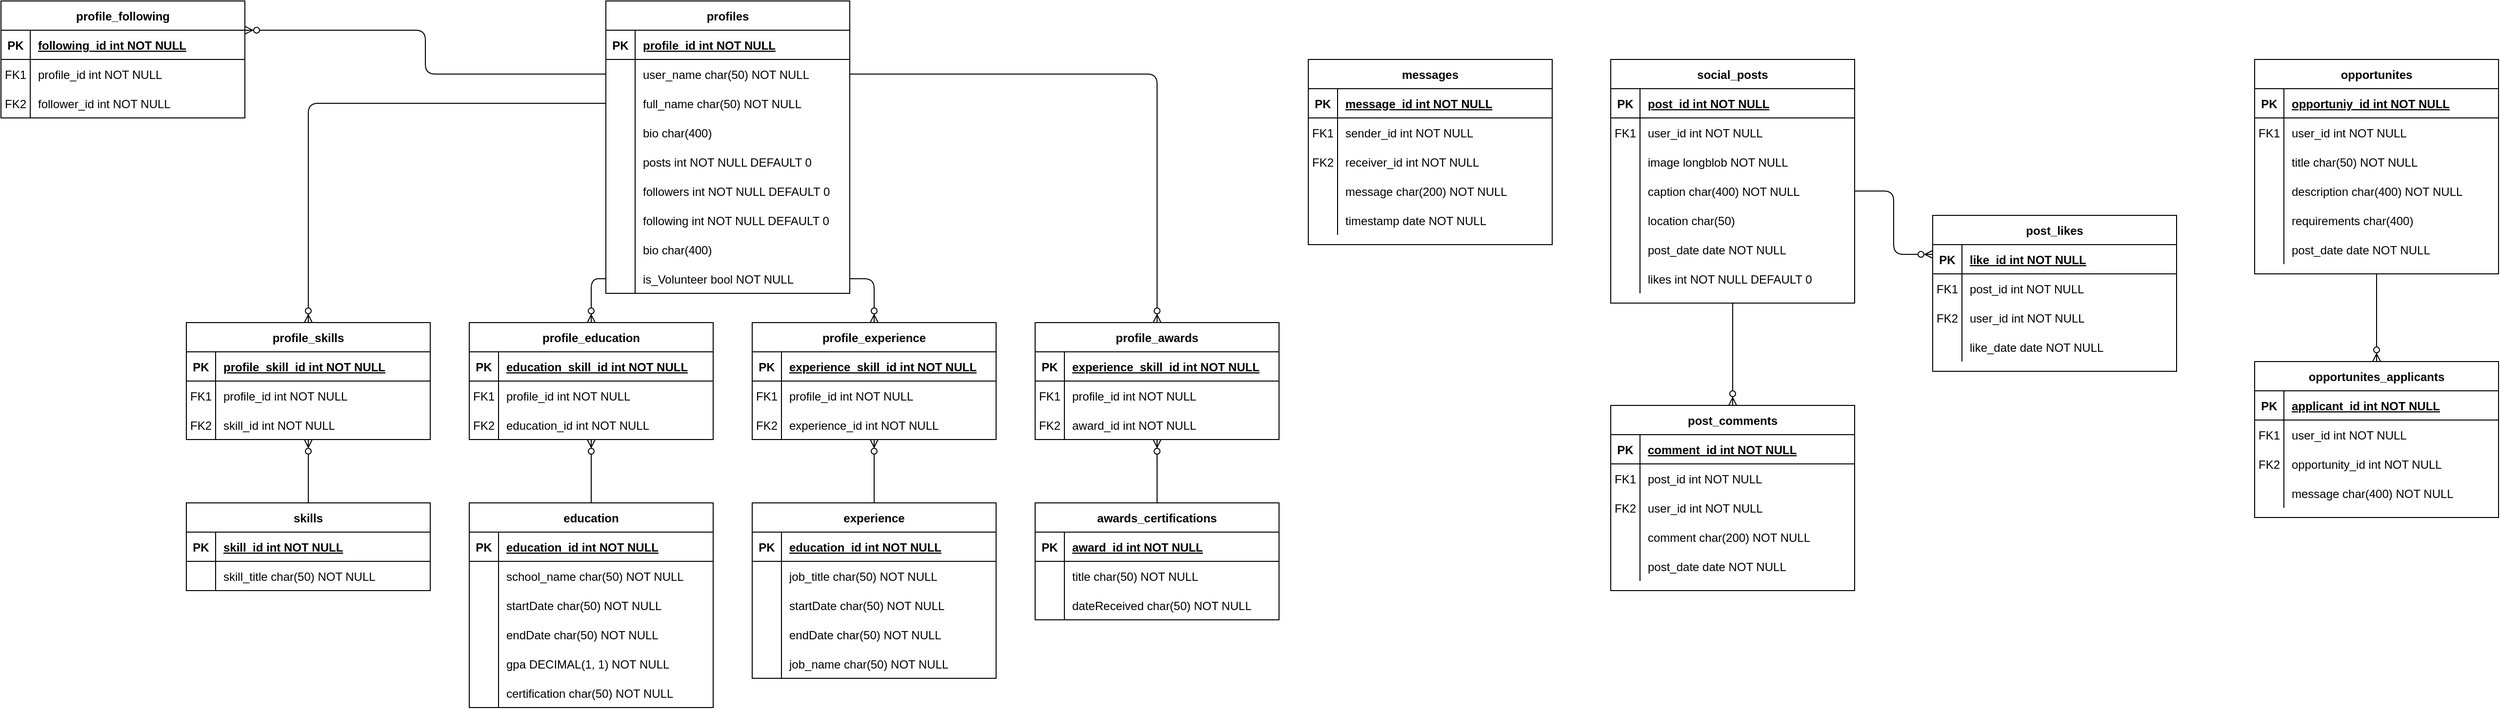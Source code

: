 <mxfile version="14.6.6" type="device"><diagram id="R2lEEEUBdFMjLlhIrx00" name="Page-1"><mxGraphModel dx="3397" dy="752" grid="1" gridSize="10" guides="1" tooltips="1" connect="1" arrows="1" fold="1" page="1" pageScale="1" pageWidth="850" pageHeight="1100" math="0" shadow="0" extFonts="Permanent Marker^https://fonts.googleapis.com/css?family=Permanent+Marker"><root><mxCell id="0"/><mxCell id="1" parent="0"/><mxCell id="C-vyLk0tnHw3VtMMgP7b-2" value="social_posts" style="shape=table;startSize=30;container=1;collapsible=1;childLayout=tableLayout;fixedRows=1;rowLines=0;fontStyle=1;align=center;resizeLast=1;" parent="1" vertex="1"><mxGeometry x="-160" y="60" width="250" height="250" as="geometry"/></mxCell><mxCell id="C-vyLk0tnHw3VtMMgP7b-3" value="" style="shape=partialRectangle;collapsible=0;dropTarget=0;pointerEvents=0;fillColor=none;points=[[0,0.5],[1,0.5]];portConstraint=eastwest;top=0;left=0;right=0;bottom=1;" parent="C-vyLk0tnHw3VtMMgP7b-2" vertex="1"><mxGeometry y="30" width="250" height="30" as="geometry"/></mxCell><mxCell id="C-vyLk0tnHw3VtMMgP7b-4" value="PK" style="shape=partialRectangle;overflow=hidden;connectable=0;fillColor=none;top=0;left=0;bottom=0;right=0;fontStyle=1;" parent="C-vyLk0tnHw3VtMMgP7b-3" vertex="1"><mxGeometry width="30" height="30" as="geometry"/></mxCell><mxCell id="C-vyLk0tnHw3VtMMgP7b-5" value="post_id int NOT NULL " style="shape=partialRectangle;overflow=hidden;connectable=0;fillColor=none;top=0;left=0;bottom=0;right=0;align=left;spacingLeft=6;fontStyle=5;" parent="C-vyLk0tnHw3VtMMgP7b-3" vertex="1"><mxGeometry x="30" width="220" height="30" as="geometry"/></mxCell><mxCell id="C-vyLk0tnHw3VtMMgP7b-6" value="" style="shape=partialRectangle;collapsible=0;dropTarget=0;pointerEvents=0;fillColor=none;points=[[0,0.5],[1,0.5]];portConstraint=eastwest;top=0;left=0;right=0;bottom=0;" parent="C-vyLk0tnHw3VtMMgP7b-2" vertex="1"><mxGeometry y="60" width="250" height="30" as="geometry"/></mxCell><mxCell id="C-vyLk0tnHw3VtMMgP7b-7" value="FK1" style="shape=partialRectangle;overflow=hidden;connectable=0;fillColor=none;top=0;left=0;bottom=0;right=0;" parent="C-vyLk0tnHw3VtMMgP7b-6" vertex="1"><mxGeometry width="30" height="30" as="geometry"/></mxCell><mxCell id="C-vyLk0tnHw3VtMMgP7b-8" value="user_id int NOT NULL" style="shape=partialRectangle;overflow=hidden;connectable=0;fillColor=none;top=0;left=0;bottom=0;right=0;align=left;spacingLeft=6;" parent="C-vyLk0tnHw3VtMMgP7b-6" vertex="1"><mxGeometry x="30" width="220" height="30" as="geometry"/></mxCell><mxCell id="LJpQLHrhs-KjRNER2mD9-224" value="" style="shape=partialRectangle;collapsible=0;dropTarget=0;pointerEvents=0;fillColor=none;points=[[0,0.5],[1,0.5]];portConstraint=eastwest;top=0;left=0;right=0;bottom=0;" vertex="1" parent="C-vyLk0tnHw3VtMMgP7b-2"><mxGeometry y="90" width="250" height="30" as="geometry"/></mxCell><mxCell id="LJpQLHrhs-KjRNER2mD9-225" value="" style="shape=partialRectangle;overflow=hidden;connectable=0;fillColor=none;top=0;left=0;bottom=0;right=0;" vertex="1" parent="LJpQLHrhs-KjRNER2mD9-224"><mxGeometry width="30" height="30" as="geometry"/></mxCell><mxCell id="LJpQLHrhs-KjRNER2mD9-226" value="image longblob NOT NULL" style="shape=partialRectangle;overflow=hidden;connectable=0;fillColor=none;top=0;left=0;bottom=0;right=0;align=left;spacingLeft=6;" vertex="1" parent="LJpQLHrhs-KjRNER2mD9-224"><mxGeometry x="30" width="220" height="30" as="geometry"/></mxCell><mxCell id="LJpQLHrhs-KjRNER2mD9-227" value="" style="shape=partialRectangle;collapsible=0;dropTarget=0;pointerEvents=0;fillColor=none;points=[[0,0.5],[1,0.5]];portConstraint=eastwest;top=0;left=0;right=0;bottom=0;" vertex="1" parent="C-vyLk0tnHw3VtMMgP7b-2"><mxGeometry y="120" width="250" height="30" as="geometry"/></mxCell><mxCell id="LJpQLHrhs-KjRNER2mD9-228" value="" style="shape=partialRectangle;overflow=hidden;connectable=0;fillColor=none;top=0;left=0;bottom=0;right=0;" vertex="1" parent="LJpQLHrhs-KjRNER2mD9-227"><mxGeometry width="30" height="30" as="geometry"/></mxCell><mxCell id="LJpQLHrhs-KjRNER2mD9-229" value="caption char(400) NOT NULL" style="shape=partialRectangle;overflow=hidden;connectable=0;fillColor=none;top=0;left=0;bottom=0;right=0;align=left;spacingLeft=6;" vertex="1" parent="LJpQLHrhs-KjRNER2mD9-227"><mxGeometry x="30" width="220" height="30" as="geometry"/></mxCell><mxCell id="LJpQLHrhs-KjRNER2mD9-230" value="" style="shape=partialRectangle;collapsible=0;dropTarget=0;pointerEvents=0;fillColor=none;points=[[0,0.5],[1,0.5]];portConstraint=eastwest;top=0;left=0;right=0;bottom=0;" vertex="1" parent="C-vyLk0tnHw3VtMMgP7b-2"><mxGeometry y="150" width="250" height="30" as="geometry"/></mxCell><mxCell id="LJpQLHrhs-KjRNER2mD9-231" value="" style="shape=partialRectangle;overflow=hidden;connectable=0;fillColor=none;top=0;left=0;bottom=0;right=0;" vertex="1" parent="LJpQLHrhs-KjRNER2mD9-230"><mxGeometry width="30" height="30" as="geometry"/></mxCell><mxCell id="LJpQLHrhs-KjRNER2mD9-232" value="location char(50) " style="shape=partialRectangle;overflow=hidden;connectable=0;fillColor=none;top=0;left=0;bottom=0;right=0;align=left;spacingLeft=6;" vertex="1" parent="LJpQLHrhs-KjRNER2mD9-230"><mxGeometry x="30" width="220" height="30" as="geometry"/></mxCell><mxCell id="C-vyLk0tnHw3VtMMgP7b-9" value="" style="shape=partialRectangle;collapsible=0;dropTarget=0;pointerEvents=0;fillColor=none;points=[[0,0.5],[1,0.5]];portConstraint=eastwest;top=0;left=0;right=0;bottom=0;" parent="C-vyLk0tnHw3VtMMgP7b-2" vertex="1"><mxGeometry y="180" width="250" height="30" as="geometry"/></mxCell><mxCell id="C-vyLk0tnHw3VtMMgP7b-10" value="" style="shape=partialRectangle;overflow=hidden;connectable=0;fillColor=none;top=0;left=0;bottom=0;right=0;" parent="C-vyLk0tnHw3VtMMgP7b-9" vertex="1"><mxGeometry width="30" height="30" as="geometry"/></mxCell><mxCell id="C-vyLk0tnHw3VtMMgP7b-11" value="post_date date NOT NULL" style="shape=partialRectangle;overflow=hidden;connectable=0;fillColor=none;top=0;left=0;bottom=0;right=0;align=left;spacingLeft=6;" parent="C-vyLk0tnHw3VtMMgP7b-9" vertex="1"><mxGeometry x="30" width="220" height="30" as="geometry"/></mxCell><mxCell id="LJpQLHrhs-KjRNER2mD9-328" value="" style="shape=partialRectangle;collapsible=0;dropTarget=0;pointerEvents=0;fillColor=none;points=[[0,0.5],[1,0.5]];portConstraint=eastwest;top=0;left=0;right=0;bottom=0;" vertex="1" parent="C-vyLk0tnHw3VtMMgP7b-2"><mxGeometry y="210" width="250" height="30" as="geometry"/></mxCell><mxCell id="LJpQLHrhs-KjRNER2mD9-329" value="" style="shape=partialRectangle;overflow=hidden;connectable=0;fillColor=none;top=0;left=0;bottom=0;right=0;" vertex="1" parent="LJpQLHrhs-KjRNER2mD9-328"><mxGeometry width="30" height="30" as="geometry"/></mxCell><mxCell id="LJpQLHrhs-KjRNER2mD9-330" value="likes int NOT NULL DEFAULT 0" style="shape=partialRectangle;overflow=hidden;connectable=0;fillColor=none;top=0;left=0;bottom=0;right=0;align=left;spacingLeft=6;" vertex="1" parent="LJpQLHrhs-KjRNER2mD9-328"><mxGeometry x="30" width="220" height="30" as="geometry"/></mxCell><mxCell id="C-vyLk0tnHw3VtMMgP7b-13" value="opportunites" style="shape=table;startSize=30;container=1;collapsible=1;childLayout=tableLayout;fixedRows=1;rowLines=0;fontStyle=1;align=center;resizeLast=1;" parent="1" vertex="1"><mxGeometry x="500" y="60" width="250" height="220" as="geometry"/></mxCell><mxCell id="C-vyLk0tnHw3VtMMgP7b-14" value="" style="shape=partialRectangle;collapsible=0;dropTarget=0;pointerEvents=0;fillColor=none;points=[[0,0.5],[1,0.5]];portConstraint=eastwest;top=0;left=0;right=0;bottom=1;" parent="C-vyLk0tnHw3VtMMgP7b-13" vertex="1"><mxGeometry y="30" width="250" height="30" as="geometry"/></mxCell><mxCell id="C-vyLk0tnHw3VtMMgP7b-15" value="PK" style="shape=partialRectangle;overflow=hidden;connectable=0;fillColor=none;top=0;left=0;bottom=0;right=0;fontStyle=1;" parent="C-vyLk0tnHw3VtMMgP7b-14" vertex="1"><mxGeometry width="30" height="30" as="geometry"/></mxCell><mxCell id="C-vyLk0tnHw3VtMMgP7b-16" value="opportuniy_id int NOT NULL " style="shape=partialRectangle;overflow=hidden;connectable=0;fillColor=none;top=0;left=0;bottom=0;right=0;align=left;spacingLeft=6;fontStyle=5;" parent="C-vyLk0tnHw3VtMMgP7b-14" vertex="1"><mxGeometry x="30" width="220" height="30" as="geometry"/></mxCell><mxCell id="C-vyLk0tnHw3VtMMgP7b-17" value="" style="shape=partialRectangle;collapsible=0;dropTarget=0;pointerEvents=0;fillColor=none;points=[[0,0.5],[1,0.5]];portConstraint=eastwest;top=0;left=0;right=0;bottom=0;" parent="C-vyLk0tnHw3VtMMgP7b-13" vertex="1"><mxGeometry y="60" width="250" height="30" as="geometry"/></mxCell><mxCell id="C-vyLk0tnHw3VtMMgP7b-18" value="FK1" style="shape=partialRectangle;overflow=hidden;connectable=0;fillColor=none;top=0;left=0;bottom=0;right=0;" parent="C-vyLk0tnHw3VtMMgP7b-17" vertex="1"><mxGeometry width="30" height="30" as="geometry"/></mxCell><mxCell id="C-vyLk0tnHw3VtMMgP7b-19" value="user_id int NOT NULL" style="shape=partialRectangle;overflow=hidden;connectable=0;fillColor=none;top=0;left=0;bottom=0;right=0;align=left;spacingLeft=6;" parent="C-vyLk0tnHw3VtMMgP7b-17" vertex="1"><mxGeometry x="30" width="220" height="30" as="geometry"/></mxCell><mxCell id="LJpQLHrhs-KjRNER2mD9-184" value="" style="shape=partialRectangle;collapsible=0;dropTarget=0;pointerEvents=0;fillColor=none;points=[[0,0.5],[1,0.5]];portConstraint=eastwest;top=0;left=0;right=0;bottom=0;" vertex="1" parent="C-vyLk0tnHw3VtMMgP7b-13"><mxGeometry y="90" width="250" height="30" as="geometry"/></mxCell><mxCell id="LJpQLHrhs-KjRNER2mD9-185" value="" style="shape=partialRectangle;overflow=hidden;connectable=0;fillColor=none;top=0;left=0;bottom=0;right=0;" vertex="1" parent="LJpQLHrhs-KjRNER2mD9-184"><mxGeometry width="30" height="30" as="geometry"/></mxCell><mxCell id="LJpQLHrhs-KjRNER2mD9-186" value="title char(50) NOT NULL" style="shape=partialRectangle;overflow=hidden;connectable=0;fillColor=none;top=0;left=0;bottom=0;right=0;align=left;spacingLeft=6;" vertex="1" parent="LJpQLHrhs-KjRNER2mD9-184"><mxGeometry x="30" width="220" height="30" as="geometry"/></mxCell><mxCell id="LJpQLHrhs-KjRNER2mD9-187" value="" style="shape=partialRectangle;collapsible=0;dropTarget=0;pointerEvents=0;fillColor=none;points=[[0,0.5],[1,0.5]];portConstraint=eastwest;top=0;left=0;right=0;bottom=0;" vertex="1" parent="C-vyLk0tnHw3VtMMgP7b-13"><mxGeometry y="120" width="250" height="30" as="geometry"/></mxCell><mxCell id="LJpQLHrhs-KjRNER2mD9-188" value="" style="shape=partialRectangle;overflow=hidden;connectable=0;fillColor=none;top=0;left=0;bottom=0;right=0;" vertex="1" parent="LJpQLHrhs-KjRNER2mD9-187"><mxGeometry width="30" height="30" as="geometry"/></mxCell><mxCell id="LJpQLHrhs-KjRNER2mD9-189" value="description char(400) NOT NULL" style="shape=partialRectangle;overflow=hidden;connectable=0;fillColor=none;top=0;left=0;bottom=0;right=0;align=left;spacingLeft=6;" vertex="1" parent="LJpQLHrhs-KjRNER2mD9-187"><mxGeometry x="30" width="220" height="30" as="geometry"/></mxCell><mxCell id="C-vyLk0tnHw3VtMMgP7b-20" value="" style="shape=partialRectangle;collapsible=0;dropTarget=0;pointerEvents=0;fillColor=none;points=[[0,0.5],[1,0.5]];portConstraint=eastwest;top=0;left=0;right=0;bottom=0;" parent="C-vyLk0tnHw3VtMMgP7b-13" vertex="1"><mxGeometry y="150" width="250" height="30" as="geometry"/></mxCell><mxCell id="C-vyLk0tnHw3VtMMgP7b-21" value="" style="shape=partialRectangle;overflow=hidden;connectable=0;fillColor=none;top=0;left=0;bottom=0;right=0;" parent="C-vyLk0tnHw3VtMMgP7b-20" vertex="1"><mxGeometry width="30" height="30" as="geometry"/></mxCell><mxCell id="C-vyLk0tnHw3VtMMgP7b-22" value="requirements char(400)" style="shape=partialRectangle;overflow=hidden;connectable=0;fillColor=none;top=0;left=0;bottom=0;right=0;align=left;spacingLeft=6;" parent="C-vyLk0tnHw3VtMMgP7b-20" vertex="1"><mxGeometry x="30" width="220" height="30" as="geometry"/></mxCell><mxCell id="LJpQLHrhs-KjRNER2mD9-221" value="" style="shape=partialRectangle;collapsible=0;dropTarget=0;pointerEvents=0;fillColor=none;points=[[0,0.5],[1,0.5]];portConstraint=eastwest;top=0;left=0;right=0;bottom=0;" vertex="1" parent="C-vyLk0tnHw3VtMMgP7b-13"><mxGeometry y="180" width="250" height="30" as="geometry"/></mxCell><mxCell id="LJpQLHrhs-KjRNER2mD9-222" value="" style="shape=partialRectangle;overflow=hidden;connectable=0;fillColor=none;top=0;left=0;bottom=0;right=0;" vertex="1" parent="LJpQLHrhs-KjRNER2mD9-221"><mxGeometry width="30" height="30" as="geometry"/></mxCell><mxCell id="LJpQLHrhs-KjRNER2mD9-223" value="post_date date NOT NULL" style="shape=partialRectangle;overflow=hidden;connectable=0;fillColor=none;top=0;left=0;bottom=0;right=0;align=left;spacingLeft=6;" vertex="1" parent="LJpQLHrhs-KjRNER2mD9-221"><mxGeometry x="30" width="220" height="30" as="geometry"/></mxCell><mxCell id="C-vyLk0tnHw3VtMMgP7b-23" value="profiles" style="shape=table;startSize=30;container=1;collapsible=1;childLayout=tableLayout;fixedRows=1;rowLines=0;fontStyle=1;align=center;resizeLast=1;" parent="1" vertex="1"><mxGeometry x="-1190" width="250" height="300" as="geometry"/></mxCell><mxCell id="C-vyLk0tnHw3VtMMgP7b-24" value="" style="shape=partialRectangle;collapsible=0;dropTarget=0;pointerEvents=0;fillColor=none;points=[[0,0.5],[1,0.5]];portConstraint=eastwest;top=0;left=0;right=0;bottom=1;" parent="C-vyLk0tnHw3VtMMgP7b-23" vertex="1"><mxGeometry y="30" width="250" height="30" as="geometry"/></mxCell><mxCell id="C-vyLk0tnHw3VtMMgP7b-25" value="PK" style="shape=partialRectangle;overflow=hidden;connectable=0;fillColor=none;top=0;left=0;bottom=0;right=0;fontStyle=1;" parent="C-vyLk0tnHw3VtMMgP7b-24" vertex="1"><mxGeometry width="30" height="30" as="geometry"/></mxCell><mxCell id="C-vyLk0tnHw3VtMMgP7b-26" value="profile_id int NOT NULL " style="shape=partialRectangle;overflow=hidden;connectable=0;fillColor=none;top=0;left=0;bottom=0;right=0;align=left;spacingLeft=6;fontStyle=5;" parent="C-vyLk0tnHw3VtMMgP7b-24" vertex="1"><mxGeometry x="30" width="220" height="30" as="geometry"/></mxCell><mxCell id="LJpQLHrhs-KjRNER2mD9-11" value="" style="shape=partialRectangle;collapsible=0;dropTarget=0;pointerEvents=0;fillColor=none;points=[[0,0.5],[1,0.5]];portConstraint=eastwest;top=0;left=0;right=0;bottom=0;" vertex="1" parent="C-vyLk0tnHw3VtMMgP7b-23"><mxGeometry y="60" width="250" height="30" as="geometry"/></mxCell><mxCell id="LJpQLHrhs-KjRNER2mD9-12" value="" style="shape=partialRectangle;overflow=hidden;connectable=0;fillColor=none;top=0;left=0;bottom=0;right=0;" vertex="1" parent="LJpQLHrhs-KjRNER2mD9-11"><mxGeometry width="30" height="30" as="geometry"/></mxCell><mxCell id="LJpQLHrhs-KjRNER2mD9-13" value="user_name char(50) NOT NULL" style="shape=partialRectangle;overflow=hidden;connectable=0;fillColor=none;top=0;left=0;bottom=0;right=0;align=left;spacingLeft=6;" vertex="1" parent="LJpQLHrhs-KjRNER2mD9-11"><mxGeometry x="30" width="220" height="30" as="geometry"/></mxCell><mxCell id="LJpQLHrhs-KjRNER2mD9-19" value="" style="shape=partialRectangle;collapsible=0;dropTarget=0;pointerEvents=0;fillColor=none;points=[[0,0.5],[1,0.5]];portConstraint=eastwest;top=0;left=0;right=0;bottom=0;" vertex="1" parent="C-vyLk0tnHw3VtMMgP7b-23"><mxGeometry y="90" width="250" height="30" as="geometry"/></mxCell><mxCell id="LJpQLHrhs-KjRNER2mD9-20" value="" style="shape=partialRectangle;overflow=hidden;connectable=0;fillColor=none;top=0;left=0;bottom=0;right=0;" vertex="1" parent="LJpQLHrhs-KjRNER2mD9-19"><mxGeometry width="30" height="30" as="geometry"/></mxCell><mxCell id="LJpQLHrhs-KjRNER2mD9-21" value="full_name char(50) NOT NULL" style="shape=partialRectangle;overflow=hidden;connectable=0;fillColor=none;top=0;left=0;bottom=0;right=0;align=left;spacingLeft=6;" vertex="1" parent="LJpQLHrhs-KjRNER2mD9-19"><mxGeometry x="30" width="220" height="30" as="geometry"/></mxCell><mxCell id="LJpQLHrhs-KjRNER2mD9-288" value="" style="shape=partialRectangle;collapsible=0;dropTarget=0;pointerEvents=0;fillColor=none;points=[[0,0.5],[1,0.5]];portConstraint=eastwest;top=0;left=0;right=0;bottom=0;" vertex="1" parent="C-vyLk0tnHw3VtMMgP7b-23"><mxGeometry y="120" width="250" height="30" as="geometry"/></mxCell><mxCell id="LJpQLHrhs-KjRNER2mD9-289" value="" style="shape=partialRectangle;overflow=hidden;connectable=0;fillColor=none;top=0;left=0;bottom=0;right=0;" vertex="1" parent="LJpQLHrhs-KjRNER2mD9-288"><mxGeometry width="30" height="30" as="geometry"/></mxCell><mxCell id="LJpQLHrhs-KjRNER2mD9-290" value="bio char(400)" style="shape=partialRectangle;overflow=hidden;connectable=0;fillColor=none;top=0;left=0;bottom=0;right=0;align=left;spacingLeft=6;" vertex="1" parent="LJpQLHrhs-KjRNER2mD9-288"><mxGeometry x="30" width="220" height="30" as="geometry"/></mxCell><mxCell id="LJpQLHrhs-KjRNER2mD9-297" value="" style="shape=partialRectangle;collapsible=0;dropTarget=0;pointerEvents=0;fillColor=none;points=[[0,0.5],[1,0.5]];portConstraint=eastwest;top=0;left=0;right=0;bottom=0;" vertex="1" parent="C-vyLk0tnHw3VtMMgP7b-23"><mxGeometry y="150" width="250" height="30" as="geometry"/></mxCell><mxCell id="LJpQLHrhs-KjRNER2mD9-298" value="" style="shape=partialRectangle;overflow=hidden;connectable=0;fillColor=none;top=0;left=0;bottom=0;right=0;" vertex="1" parent="LJpQLHrhs-KjRNER2mD9-297"><mxGeometry width="30" height="30" as="geometry"/></mxCell><mxCell id="LJpQLHrhs-KjRNER2mD9-299" value="posts int NOT NULL DEFAULT 0" style="shape=partialRectangle;overflow=hidden;connectable=0;fillColor=none;top=0;left=0;bottom=0;right=0;align=left;spacingLeft=6;" vertex="1" parent="LJpQLHrhs-KjRNER2mD9-297"><mxGeometry x="30" width="220" height="30" as="geometry"/></mxCell><mxCell id="LJpQLHrhs-KjRNER2mD9-300" value="" style="shape=partialRectangle;collapsible=0;dropTarget=0;pointerEvents=0;fillColor=none;points=[[0,0.5],[1,0.5]];portConstraint=eastwest;top=0;left=0;right=0;bottom=0;" vertex="1" parent="C-vyLk0tnHw3VtMMgP7b-23"><mxGeometry y="180" width="250" height="30" as="geometry"/></mxCell><mxCell id="LJpQLHrhs-KjRNER2mD9-301" value="" style="shape=partialRectangle;overflow=hidden;connectable=0;fillColor=none;top=0;left=0;bottom=0;right=0;" vertex="1" parent="LJpQLHrhs-KjRNER2mD9-300"><mxGeometry width="30" height="30" as="geometry"/></mxCell><mxCell id="LJpQLHrhs-KjRNER2mD9-302" value="followers int NOT NULL DEFAULT 0" style="shape=partialRectangle;overflow=hidden;connectable=0;fillColor=none;top=0;left=0;bottom=0;right=0;align=left;spacingLeft=6;" vertex="1" parent="LJpQLHrhs-KjRNER2mD9-300"><mxGeometry x="30" width="220" height="30" as="geometry"/></mxCell><mxCell id="LJpQLHrhs-KjRNER2mD9-291" value="" style="shape=partialRectangle;collapsible=0;dropTarget=0;pointerEvents=0;fillColor=none;points=[[0,0.5],[1,0.5]];portConstraint=eastwest;top=0;left=0;right=0;bottom=0;" vertex="1" parent="C-vyLk0tnHw3VtMMgP7b-23"><mxGeometry y="210" width="250" height="30" as="geometry"/></mxCell><mxCell id="LJpQLHrhs-KjRNER2mD9-292" value="" style="shape=partialRectangle;overflow=hidden;connectable=0;fillColor=none;top=0;left=0;bottom=0;right=0;" vertex="1" parent="LJpQLHrhs-KjRNER2mD9-291"><mxGeometry width="30" height="30" as="geometry"/></mxCell><mxCell id="LJpQLHrhs-KjRNER2mD9-293" value="following int NOT NULL DEFAULT 0" style="shape=partialRectangle;overflow=hidden;connectable=0;fillColor=none;top=0;left=0;bottom=0;right=0;align=left;spacingLeft=6;" vertex="1" parent="LJpQLHrhs-KjRNER2mD9-291"><mxGeometry x="30" width="220" height="30" as="geometry"/></mxCell><mxCell id="LJpQLHrhs-KjRNER2mD9-294" value="" style="shape=partialRectangle;collapsible=0;dropTarget=0;pointerEvents=0;fillColor=none;points=[[0,0.5],[1,0.5]];portConstraint=eastwest;top=0;left=0;right=0;bottom=0;" vertex="1" parent="C-vyLk0tnHw3VtMMgP7b-23"><mxGeometry y="240" width="250" height="30" as="geometry"/></mxCell><mxCell id="LJpQLHrhs-KjRNER2mD9-295" value="" style="shape=partialRectangle;overflow=hidden;connectable=0;fillColor=none;top=0;left=0;bottom=0;right=0;" vertex="1" parent="LJpQLHrhs-KjRNER2mD9-294"><mxGeometry width="30" height="30" as="geometry"/></mxCell><mxCell id="LJpQLHrhs-KjRNER2mD9-296" value="bio char(400)" style="shape=partialRectangle;overflow=hidden;connectable=0;fillColor=none;top=0;left=0;bottom=0;right=0;align=left;spacingLeft=6;" vertex="1" parent="LJpQLHrhs-KjRNER2mD9-294"><mxGeometry x="30" width="220" height="30" as="geometry"/></mxCell><mxCell id="LJpQLHrhs-KjRNER2mD9-22" value="" style="shape=partialRectangle;collapsible=0;dropTarget=0;pointerEvents=0;fillColor=none;points=[[0,0.5],[1,0.5]];portConstraint=eastwest;top=0;left=0;right=0;bottom=0;" vertex="1" parent="C-vyLk0tnHw3VtMMgP7b-23"><mxGeometry y="270" width="250" height="30" as="geometry"/></mxCell><mxCell id="LJpQLHrhs-KjRNER2mD9-23" value="" style="shape=partialRectangle;overflow=hidden;connectable=0;fillColor=none;top=0;left=0;bottom=0;right=0;" vertex="1" parent="LJpQLHrhs-KjRNER2mD9-22"><mxGeometry width="30" height="30" as="geometry"/></mxCell><mxCell id="LJpQLHrhs-KjRNER2mD9-24" value="is_Volunteer bool NOT NULL" style="shape=partialRectangle;overflow=hidden;connectable=0;fillColor=none;top=0;left=0;bottom=0;right=0;align=left;spacingLeft=6;" vertex="1" parent="LJpQLHrhs-KjRNER2mD9-22"><mxGeometry x="30" width="220" height="30" as="geometry"/></mxCell><mxCell id="LJpQLHrhs-KjRNER2mD9-1" value="messages" style="shape=table;startSize=30;container=1;collapsible=1;childLayout=tableLayout;fixedRows=1;rowLines=0;fontStyle=1;align=center;resizeLast=1;" vertex="1" parent="1"><mxGeometry x="-470" y="60" width="250" height="190" as="geometry"/></mxCell><mxCell id="LJpQLHrhs-KjRNER2mD9-2" value="" style="shape=partialRectangle;collapsible=0;dropTarget=0;pointerEvents=0;fillColor=none;points=[[0,0.5],[1,0.5]];portConstraint=eastwest;top=0;left=0;right=0;bottom=1;" vertex="1" parent="LJpQLHrhs-KjRNER2mD9-1"><mxGeometry y="30" width="250" height="30" as="geometry"/></mxCell><mxCell id="LJpQLHrhs-KjRNER2mD9-3" value="PK" style="shape=partialRectangle;overflow=hidden;connectable=0;fillColor=none;top=0;left=0;bottom=0;right=0;fontStyle=1;" vertex="1" parent="LJpQLHrhs-KjRNER2mD9-2"><mxGeometry width="30" height="30" as="geometry"/></mxCell><mxCell id="LJpQLHrhs-KjRNER2mD9-4" value="message_id int NOT NULL " style="shape=partialRectangle;overflow=hidden;connectable=0;fillColor=none;top=0;left=0;bottom=0;right=0;align=left;spacingLeft=6;fontStyle=5;" vertex="1" parent="LJpQLHrhs-KjRNER2mD9-2"><mxGeometry x="30" width="220" height="30" as="geometry"/></mxCell><mxCell id="LJpQLHrhs-KjRNER2mD9-5" value="" style="shape=partialRectangle;collapsible=0;dropTarget=0;pointerEvents=0;fillColor=none;points=[[0,0.5],[1,0.5]];portConstraint=eastwest;top=0;left=0;right=0;bottom=0;" vertex="1" parent="LJpQLHrhs-KjRNER2mD9-1"><mxGeometry y="60" width="250" height="30" as="geometry"/></mxCell><mxCell id="LJpQLHrhs-KjRNER2mD9-6" value="FK1" style="shape=partialRectangle;overflow=hidden;connectable=0;fillColor=none;top=0;left=0;bottom=0;right=0;" vertex="1" parent="LJpQLHrhs-KjRNER2mD9-5"><mxGeometry width="30" height="30" as="geometry"/></mxCell><mxCell id="LJpQLHrhs-KjRNER2mD9-7" value="sender_id int NOT NULL" style="shape=partialRectangle;overflow=hidden;connectable=0;fillColor=none;top=0;left=0;bottom=0;right=0;align=left;spacingLeft=6;" vertex="1" parent="LJpQLHrhs-KjRNER2mD9-5"><mxGeometry x="30" width="220" height="30" as="geometry"/></mxCell><mxCell id="LJpQLHrhs-KjRNER2mD9-16" value="" style="shape=partialRectangle;collapsible=0;dropTarget=0;pointerEvents=0;fillColor=none;points=[[0,0.5],[1,0.5]];portConstraint=eastwest;top=0;left=0;right=0;bottom=0;" vertex="1" parent="LJpQLHrhs-KjRNER2mD9-1"><mxGeometry y="90" width="250" height="30" as="geometry"/></mxCell><mxCell id="LJpQLHrhs-KjRNER2mD9-17" value="FK2" style="shape=partialRectangle;overflow=hidden;connectable=0;fillColor=none;top=0;left=0;bottom=0;right=0;" vertex="1" parent="LJpQLHrhs-KjRNER2mD9-16"><mxGeometry width="30" height="30" as="geometry"/></mxCell><mxCell id="LJpQLHrhs-KjRNER2mD9-18" value="receiver_id int NOT NULL" style="shape=partialRectangle;overflow=hidden;connectable=0;fillColor=none;top=0;left=0;bottom=0;right=0;align=left;spacingLeft=6;" vertex="1" parent="LJpQLHrhs-KjRNER2mD9-16"><mxGeometry x="30" width="220" height="30" as="geometry"/></mxCell><mxCell id="LJpQLHrhs-KjRNER2mD9-215" value="" style="shape=partialRectangle;collapsible=0;dropTarget=0;pointerEvents=0;fillColor=none;points=[[0,0.5],[1,0.5]];portConstraint=eastwest;top=0;left=0;right=0;bottom=0;" vertex="1" parent="LJpQLHrhs-KjRNER2mD9-1"><mxGeometry y="120" width="250" height="30" as="geometry"/></mxCell><mxCell id="LJpQLHrhs-KjRNER2mD9-216" value="" style="shape=partialRectangle;overflow=hidden;connectable=0;fillColor=none;top=0;left=0;bottom=0;right=0;" vertex="1" parent="LJpQLHrhs-KjRNER2mD9-215"><mxGeometry width="30" height="30" as="geometry"/></mxCell><mxCell id="LJpQLHrhs-KjRNER2mD9-217" value="message char(200) NOT NULL" style="shape=partialRectangle;overflow=hidden;connectable=0;fillColor=none;top=0;left=0;bottom=0;right=0;align=left;spacingLeft=6;" vertex="1" parent="LJpQLHrhs-KjRNER2mD9-215"><mxGeometry x="30" width="220" height="30" as="geometry"/></mxCell><mxCell id="LJpQLHrhs-KjRNER2mD9-218" value="" style="shape=partialRectangle;collapsible=0;dropTarget=0;pointerEvents=0;fillColor=none;points=[[0,0.5],[1,0.5]];portConstraint=eastwest;top=0;left=0;right=0;bottom=0;" vertex="1" parent="LJpQLHrhs-KjRNER2mD9-1"><mxGeometry y="150" width="250" height="30" as="geometry"/></mxCell><mxCell id="LJpQLHrhs-KjRNER2mD9-219" value="" style="shape=partialRectangle;overflow=hidden;connectable=0;fillColor=none;top=0;left=0;bottom=0;right=0;" vertex="1" parent="LJpQLHrhs-KjRNER2mD9-218"><mxGeometry width="30" height="30" as="geometry"/></mxCell><mxCell id="LJpQLHrhs-KjRNER2mD9-220" value="timestamp date NOT NULL" style="shape=partialRectangle;overflow=hidden;connectable=0;fillColor=none;top=0;left=0;bottom=0;right=0;align=left;spacingLeft=6;" vertex="1" parent="LJpQLHrhs-KjRNER2mD9-218"><mxGeometry x="30" width="220" height="30" as="geometry"/></mxCell><mxCell id="LJpQLHrhs-KjRNER2mD9-36" value="profile_skills" style="shape=table;startSize=30;container=1;collapsible=1;childLayout=tableLayout;fixedRows=1;rowLines=0;fontStyle=1;align=center;resizeLast=1;" vertex="1" parent="1"><mxGeometry x="-1620" y="330" width="250" height="120" as="geometry"/></mxCell><mxCell id="LJpQLHrhs-KjRNER2mD9-37" value="" style="shape=partialRectangle;collapsible=0;dropTarget=0;pointerEvents=0;fillColor=none;points=[[0,0.5],[1,0.5]];portConstraint=eastwest;top=0;left=0;right=0;bottom=1;" vertex="1" parent="LJpQLHrhs-KjRNER2mD9-36"><mxGeometry y="30" width="250" height="30" as="geometry"/></mxCell><mxCell id="LJpQLHrhs-KjRNER2mD9-38" value="PK" style="shape=partialRectangle;overflow=hidden;connectable=0;fillColor=none;top=0;left=0;bottom=0;right=0;fontStyle=1;" vertex="1" parent="LJpQLHrhs-KjRNER2mD9-37"><mxGeometry width="30" height="30" as="geometry"/></mxCell><mxCell id="LJpQLHrhs-KjRNER2mD9-39" value="profile_skill_id int NOT NULL " style="shape=partialRectangle;overflow=hidden;connectable=0;fillColor=none;top=0;left=0;bottom=0;right=0;align=left;spacingLeft=6;fontStyle=5;" vertex="1" parent="LJpQLHrhs-KjRNER2mD9-37"><mxGeometry x="30" width="220" height="30" as="geometry"/></mxCell><mxCell id="LJpQLHrhs-KjRNER2mD9-40" value="" style="shape=partialRectangle;collapsible=0;dropTarget=0;pointerEvents=0;fillColor=none;points=[[0,0.5],[1,0.5]];portConstraint=eastwest;top=0;left=0;right=0;bottom=0;" vertex="1" parent="LJpQLHrhs-KjRNER2mD9-36"><mxGeometry y="60" width="250" height="30" as="geometry"/></mxCell><mxCell id="LJpQLHrhs-KjRNER2mD9-41" value="" style="shape=partialRectangle;overflow=hidden;connectable=0;fillColor=none;top=0;left=0;bottom=0;right=0;" vertex="1" parent="LJpQLHrhs-KjRNER2mD9-40"><mxGeometry width="30" height="30" as="geometry"/></mxCell><mxCell id="LJpQLHrhs-KjRNER2mD9-42" value="profile_id int NOT NULL" style="shape=partialRectangle;overflow=hidden;connectable=0;fillColor=none;top=0;left=0;bottom=0;right=0;align=left;spacingLeft=6;" vertex="1" parent="LJpQLHrhs-KjRNER2mD9-40"><mxGeometry x="30" width="220" height="30" as="geometry"/></mxCell><mxCell id="LJpQLHrhs-KjRNER2mD9-43" value="" style="shape=partialRectangle;collapsible=0;dropTarget=0;pointerEvents=0;fillColor=none;points=[[0,0.5],[1,0.5]];portConstraint=eastwest;top=0;left=0;right=0;bottom=0;" vertex="1" parent="LJpQLHrhs-KjRNER2mD9-36"><mxGeometry y="90" width="250" height="30" as="geometry"/></mxCell><mxCell id="LJpQLHrhs-KjRNER2mD9-44" value="" style="shape=partialRectangle;overflow=hidden;connectable=0;fillColor=none;top=0;left=0;bottom=0;right=0;" vertex="1" parent="LJpQLHrhs-KjRNER2mD9-43"><mxGeometry width="30" height="30" as="geometry"/></mxCell><mxCell id="LJpQLHrhs-KjRNER2mD9-45" value="skill_id int NOT NULL" style="shape=partialRectangle;overflow=hidden;connectable=0;fillColor=none;top=0;left=0;bottom=0;right=0;align=left;spacingLeft=6;" vertex="1" parent="LJpQLHrhs-KjRNER2mD9-43"><mxGeometry x="30" width="220" height="30" as="geometry"/></mxCell><mxCell id="LJpQLHrhs-KjRNER2mD9-52" value="skills" style="shape=table;startSize=30;container=1;collapsible=1;childLayout=tableLayout;fixedRows=1;rowLines=0;fontStyle=1;align=center;resizeLast=1;" vertex="1" parent="1"><mxGeometry x="-1620" y="515" width="250" height="90" as="geometry"/></mxCell><mxCell id="LJpQLHrhs-KjRNER2mD9-53" value="" style="shape=partialRectangle;collapsible=0;dropTarget=0;pointerEvents=0;fillColor=none;points=[[0,0.5],[1,0.5]];portConstraint=eastwest;top=0;left=0;right=0;bottom=1;" vertex="1" parent="LJpQLHrhs-KjRNER2mD9-52"><mxGeometry y="30" width="250" height="30" as="geometry"/></mxCell><mxCell id="LJpQLHrhs-KjRNER2mD9-54" value="PK" style="shape=partialRectangle;overflow=hidden;connectable=0;fillColor=none;top=0;left=0;bottom=0;right=0;fontStyle=1;" vertex="1" parent="LJpQLHrhs-KjRNER2mD9-53"><mxGeometry width="30" height="30" as="geometry"/></mxCell><mxCell id="LJpQLHrhs-KjRNER2mD9-55" value="skill_id int NOT NULL " style="shape=partialRectangle;overflow=hidden;connectable=0;fillColor=none;top=0;left=0;bottom=0;right=0;align=left;spacingLeft=6;fontStyle=5;" vertex="1" parent="LJpQLHrhs-KjRNER2mD9-53"><mxGeometry x="30" width="220" height="30" as="geometry"/></mxCell><mxCell id="LJpQLHrhs-KjRNER2mD9-56" value="" style="shape=partialRectangle;collapsible=0;dropTarget=0;pointerEvents=0;fillColor=none;points=[[0,0.5],[1,0.5]];portConstraint=eastwest;top=0;left=0;right=0;bottom=0;" vertex="1" parent="LJpQLHrhs-KjRNER2mD9-52"><mxGeometry y="60" width="250" height="30" as="geometry"/></mxCell><mxCell id="LJpQLHrhs-KjRNER2mD9-57" value="" style="shape=partialRectangle;overflow=hidden;connectable=0;fillColor=none;top=0;left=0;bottom=0;right=0;" vertex="1" parent="LJpQLHrhs-KjRNER2mD9-56"><mxGeometry width="30" height="30" as="geometry"/></mxCell><mxCell id="LJpQLHrhs-KjRNER2mD9-58" value="skill_title char(50) NOT NULL" style="shape=partialRectangle;overflow=hidden;connectable=0;fillColor=none;top=0;left=0;bottom=0;right=0;align=left;spacingLeft=6;" vertex="1" parent="LJpQLHrhs-KjRNER2mD9-56"><mxGeometry x="30" width="220" height="30" as="geometry"/></mxCell><mxCell id="LJpQLHrhs-KjRNER2mD9-68" value="FK1" style="shape=partialRectangle;overflow=hidden;connectable=0;fillColor=none;top=0;left=0;bottom=0;right=0;" vertex="1" parent="1"><mxGeometry x="-1620" y="390" width="30" height="30" as="geometry"/></mxCell><mxCell id="LJpQLHrhs-KjRNER2mD9-69" value="FK2" style="shape=partialRectangle;overflow=hidden;connectable=0;fillColor=none;top=0;left=0;bottom=0;right=0;" vertex="1" parent="1"><mxGeometry x="-1620" y="420" width="30" height="30" as="geometry"/></mxCell><mxCell id="LJpQLHrhs-KjRNER2mD9-79" value="profile_education" style="shape=table;startSize=30;container=1;collapsible=1;childLayout=tableLayout;fixedRows=1;rowLines=0;fontStyle=1;align=center;resizeLast=1;" vertex="1" parent="1"><mxGeometry x="-1330" y="330" width="250" height="120" as="geometry"/></mxCell><mxCell id="LJpQLHrhs-KjRNER2mD9-80" value="" style="shape=partialRectangle;collapsible=0;dropTarget=0;pointerEvents=0;fillColor=none;points=[[0,0.5],[1,0.5]];portConstraint=eastwest;top=0;left=0;right=0;bottom=1;" vertex="1" parent="LJpQLHrhs-KjRNER2mD9-79"><mxGeometry y="30" width="250" height="30" as="geometry"/></mxCell><mxCell id="LJpQLHrhs-KjRNER2mD9-81" value="PK" style="shape=partialRectangle;overflow=hidden;connectable=0;fillColor=none;top=0;left=0;bottom=0;right=0;fontStyle=1;" vertex="1" parent="LJpQLHrhs-KjRNER2mD9-80"><mxGeometry width="30" height="30" as="geometry"/></mxCell><mxCell id="LJpQLHrhs-KjRNER2mD9-82" value="education_skill_id int NOT NULL " style="shape=partialRectangle;overflow=hidden;connectable=0;fillColor=none;top=0;left=0;bottom=0;right=0;align=left;spacingLeft=6;fontStyle=5;" vertex="1" parent="LJpQLHrhs-KjRNER2mD9-80"><mxGeometry x="30" width="220" height="30" as="geometry"/></mxCell><mxCell id="LJpQLHrhs-KjRNER2mD9-83" value="" style="shape=partialRectangle;collapsible=0;dropTarget=0;pointerEvents=0;fillColor=none;points=[[0,0.5],[1,0.5]];portConstraint=eastwest;top=0;left=0;right=0;bottom=0;" vertex="1" parent="LJpQLHrhs-KjRNER2mD9-79"><mxGeometry y="60" width="250" height="30" as="geometry"/></mxCell><mxCell id="LJpQLHrhs-KjRNER2mD9-84" value="" style="shape=partialRectangle;overflow=hidden;connectable=0;fillColor=none;top=0;left=0;bottom=0;right=0;" vertex="1" parent="LJpQLHrhs-KjRNER2mD9-83"><mxGeometry width="30" height="30" as="geometry"/></mxCell><mxCell id="LJpQLHrhs-KjRNER2mD9-85" value="profile_id int NOT NULL" style="shape=partialRectangle;overflow=hidden;connectable=0;fillColor=none;top=0;left=0;bottom=0;right=0;align=left;spacingLeft=6;" vertex="1" parent="LJpQLHrhs-KjRNER2mD9-83"><mxGeometry x="30" width="220" height="30" as="geometry"/></mxCell><mxCell id="LJpQLHrhs-KjRNER2mD9-86" value="" style="shape=partialRectangle;collapsible=0;dropTarget=0;pointerEvents=0;fillColor=none;points=[[0,0.5],[1,0.5]];portConstraint=eastwest;top=0;left=0;right=0;bottom=0;" vertex="1" parent="LJpQLHrhs-KjRNER2mD9-79"><mxGeometry y="90" width="250" height="30" as="geometry"/></mxCell><mxCell id="LJpQLHrhs-KjRNER2mD9-87" value="" style="shape=partialRectangle;overflow=hidden;connectable=0;fillColor=none;top=0;left=0;bottom=0;right=0;" vertex="1" parent="LJpQLHrhs-KjRNER2mD9-86"><mxGeometry width="30" height="30" as="geometry"/></mxCell><mxCell id="LJpQLHrhs-KjRNER2mD9-88" value="education_id int NOT NULL" style="shape=partialRectangle;overflow=hidden;connectable=0;fillColor=none;top=0;left=0;bottom=0;right=0;align=left;spacingLeft=6;" vertex="1" parent="LJpQLHrhs-KjRNER2mD9-86"><mxGeometry x="30" width="220" height="30" as="geometry"/></mxCell><mxCell id="LJpQLHrhs-KjRNER2mD9-89" value="education" style="shape=table;startSize=30;container=1;collapsible=1;childLayout=tableLayout;fixedRows=1;rowLines=0;fontStyle=1;align=center;resizeLast=1;" vertex="1" parent="1"><mxGeometry x="-1330" y="515" width="250" height="210" as="geometry"/></mxCell><mxCell id="LJpQLHrhs-KjRNER2mD9-90" value="" style="shape=partialRectangle;collapsible=0;dropTarget=0;pointerEvents=0;fillColor=none;points=[[0,0.5],[1,0.5]];portConstraint=eastwest;top=0;left=0;right=0;bottom=1;" vertex="1" parent="LJpQLHrhs-KjRNER2mD9-89"><mxGeometry y="30" width="250" height="30" as="geometry"/></mxCell><mxCell id="LJpQLHrhs-KjRNER2mD9-91" value="PK" style="shape=partialRectangle;overflow=hidden;connectable=0;fillColor=none;top=0;left=0;bottom=0;right=0;fontStyle=1;" vertex="1" parent="LJpQLHrhs-KjRNER2mD9-90"><mxGeometry width="30" height="30" as="geometry"/></mxCell><mxCell id="LJpQLHrhs-KjRNER2mD9-92" value="education_id int NOT NULL " style="shape=partialRectangle;overflow=hidden;connectable=0;fillColor=none;top=0;left=0;bottom=0;right=0;align=left;spacingLeft=6;fontStyle=5;" vertex="1" parent="LJpQLHrhs-KjRNER2mD9-90"><mxGeometry x="30" width="220" height="30" as="geometry"/></mxCell><mxCell id="LJpQLHrhs-KjRNER2mD9-93" value="" style="shape=partialRectangle;collapsible=0;dropTarget=0;pointerEvents=0;fillColor=none;points=[[0,0.5],[1,0.5]];portConstraint=eastwest;top=0;left=0;right=0;bottom=0;" vertex="1" parent="LJpQLHrhs-KjRNER2mD9-89"><mxGeometry y="60" width="250" height="30" as="geometry"/></mxCell><mxCell id="LJpQLHrhs-KjRNER2mD9-94" value="" style="shape=partialRectangle;overflow=hidden;connectable=0;fillColor=none;top=0;left=0;bottom=0;right=0;" vertex="1" parent="LJpQLHrhs-KjRNER2mD9-93"><mxGeometry width="30" height="30" as="geometry"/></mxCell><mxCell id="LJpQLHrhs-KjRNER2mD9-95" value="school_name char(50) NOT NULL" style="shape=partialRectangle;overflow=hidden;connectable=0;fillColor=none;top=0;left=0;bottom=0;right=0;align=left;spacingLeft=6;" vertex="1" parent="LJpQLHrhs-KjRNER2mD9-93"><mxGeometry x="30" width="220" height="30" as="geometry"/></mxCell><mxCell id="LJpQLHrhs-KjRNER2mD9-98" value="" style="shape=partialRectangle;collapsible=0;dropTarget=0;pointerEvents=0;fillColor=none;points=[[0,0.5],[1,0.5]];portConstraint=eastwest;top=0;left=0;right=0;bottom=0;" vertex="1" parent="LJpQLHrhs-KjRNER2mD9-89"><mxGeometry y="90" width="250" height="30" as="geometry"/></mxCell><mxCell id="LJpQLHrhs-KjRNER2mD9-99" value="" style="shape=partialRectangle;overflow=hidden;connectable=0;fillColor=none;top=0;left=0;bottom=0;right=0;" vertex="1" parent="LJpQLHrhs-KjRNER2mD9-98"><mxGeometry width="30" height="30" as="geometry"/></mxCell><mxCell id="LJpQLHrhs-KjRNER2mD9-100" value="startDate char(50) NOT NULL" style="shape=partialRectangle;overflow=hidden;connectable=0;fillColor=none;top=0;left=0;bottom=0;right=0;align=left;spacingLeft=6;" vertex="1" parent="LJpQLHrhs-KjRNER2mD9-98"><mxGeometry x="30" width="220" height="30" as="geometry"/></mxCell><mxCell id="LJpQLHrhs-KjRNER2mD9-101" value="" style="shape=partialRectangle;collapsible=0;dropTarget=0;pointerEvents=0;fillColor=none;points=[[0,0.5],[1,0.5]];portConstraint=eastwest;top=0;left=0;right=0;bottom=0;" vertex="1" parent="LJpQLHrhs-KjRNER2mD9-89"><mxGeometry y="120" width="250" height="30" as="geometry"/></mxCell><mxCell id="LJpQLHrhs-KjRNER2mD9-102" value="" style="shape=partialRectangle;overflow=hidden;connectable=0;fillColor=none;top=0;left=0;bottom=0;right=0;" vertex="1" parent="LJpQLHrhs-KjRNER2mD9-101"><mxGeometry width="30" height="30" as="geometry"/></mxCell><mxCell id="LJpQLHrhs-KjRNER2mD9-103" value="endDate char(50) NOT NULL" style="shape=partialRectangle;overflow=hidden;connectable=0;fillColor=none;top=0;left=0;bottom=0;right=0;align=left;spacingLeft=6;" vertex="1" parent="LJpQLHrhs-KjRNER2mD9-101"><mxGeometry x="30" width="220" height="30" as="geometry"/></mxCell><mxCell id="LJpQLHrhs-KjRNER2mD9-153" value="" style="shape=partialRectangle;collapsible=0;dropTarget=0;pointerEvents=0;fillColor=none;points=[[0,0.5],[1,0.5]];portConstraint=eastwest;top=0;left=0;right=0;bottom=0;" vertex="1" parent="LJpQLHrhs-KjRNER2mD9-89"><mxGeometry y="150" width="250" height="30" as="geometry"/></mxCell><mxCell id="LJpQLHrhs-KjRNER2mD9-154" value="" style="shape=partialRectangle;overflow=hidden;connectable=0;fillColor=none;top=0;left=0;bottom=0;right=0;" vertex="1" parent="LJpQLHrhs-KjRNER2mD9-153"><mxGeometry width="30" height="30" as="geometry"/></mxCell><mxCell id="LJpQLHrhs-KjRNER2mD9-155" value="gpa DECIMAL(1, 1) NOT NULL" style="shape=partialRectangle;overflow=hidden;connectable=0;fillColor=none;top=0;left=0;bottom=0;right=0;align=left;spacingLeft=6;" vertex="1" parent="LJpQLHrhs-KjRNER2mD9-153"><mxGeometry x="30" width="220" height="30" as="geometry"/></mxCell><mxCell id="LJpQLHrhs-KjRNER2mD9-104" value="" style="shape=partialRectangle;collapsible=0;dropTarget=0;pointerEvents=0;fillColor=none;points=[[0,0.5],[1,0.5]];portConstraint=eastwest;top=0;left=0;right=0;bottom=0;" vertex="1" parent="LJpQLHrhs-KjRNER2mD9-89"><mxGeometry y="180" width="250" height="30" as="geometry"/></mxCell><mxCell id="LJpQLHrhs-KjRNER2mD9-105" value="" style="shape=partialRectangle;overflow=hidden;connectable=0;fillColor=none;top=0;left=0;bottom=0;right=0;" vertex="1" parent="LJpQLHrhs-KjRNER2mD9-104"><mxGeometry width="30" height="30" as="geometry"/></mxCell><mxCell id="LJpQLHrhs-KjRNER2mD9-106" value="certification char(50) NOT NULL" style="shape=partialRectangle;overflow=hidden;connectable=0;fillColor=none;top=0;left=0;bottom=0;right=0;align=left;spacingLeft=6;" vertex="1" parent="LJpQLHrhs-KjRNER2mD9-104"><mxGeometry x="30" width="220" height="30" as="geometry"/></mxCell><mxCell id="LJpQLHrhs-KjRNER2mD9-96" value="FK1" style="shape=partialRectangle;overflow=hidden;connectable=0;fillColor=none;top=0;left=0;bottom=0;right=0;" vertex="1" parent="1"><mxGeometry x="-1330" y="390" width="30" height="30" as="geometry"/></mxCell><mxCell id="LJpQLHrhs-KjRNER2mD9-97" value="FK2" style="shape=partialRectangle;overflow=hidden;connectable=0;fillColor=none;top=0;left=0;bottom=0;right=0;" vertex="1" parent="1"><mxGeometry x="-1330" y="420" width="30" height="30" as="geometry"/></mxCell><mxCell id="LJpQLHrhs-KjRNER2mD9-107" value="profile_experience" style="shape=table;startSize=30;container=1;collapsible=1;childLayout=tableLayout;fixedRows=1;rowLines=0;fontStyle=1;align=center;resizeLast=1;" vertex="1" parent="1"><mxGeometry x="-1040" y="330" width="250" height="120" as="geometry"/></mxCell><mxCell id="LJpQLHrhs-KjRNER2mD9-108" value="" style="shape=partialRectangle;collapsible=0;dropTarget=0;pointerEvents=0;fillColor=none;points=[[0,0.5],[1,0.5]];portConstraint=eastwest;top=0;left=0;right=0;bottom=1;" vertex="1" parent="LJpQLHrhs-KjRNER2mD9-107"><mxGeometry y="30" width="250" height="30" as="geometry"/></mxCell><mxCell id="LJpQLHrhs-KjRNER2mD9-109" value="PK" style="shape=partialRectangle;overflow=hidden;connectable=0;fillColor=none;top=0;left=0;bottom=0;right=0;fontStyle=1;" vertex="1" parent="LJpQLHrhs-KjRNER2mD9-108"><mxGeometry width="30" height="30" as="geometry"/></mxCell><mxCell id="LJpQLHrhs-KjRNER2mD9-110" value="experience_skill_id int NOT NULL " style="shape=partialRectangle;overflow=hidden;connectable=0;fillColor=none;top=0;left=0;bottom=0;right=0;align=left;spacingLeft=6;fontStyle=5;" vertex="1" parent="LJpQLHrhs-KjRNER2mD9-108"><mxGeometry x="30" width="220" height="30" as="geometry"/></mxCell><mxCell id="LJpQLHrhs-KjRNER2mD9-111" value="" style="shape=partialRectangle;collapsible=0;dropTarget=0;pointerEvents=0;fillColor=none;points=[[0,0.5],[1,0.5]];portConstraint=eastwest;top=0;left=0;right=0;bottom=0;" vertex="1" parent="LJpQLHrhs-KjRNER2mD9-107"><mxGeometry y="60" width="250" height="30" as="geometry"/></mxCell><mxCell id="LJpQLHrhs-KjRNER2mD9-112" value="" style="shape=partialRectangle;overflow=hidden;connectable=0;fillColor=none;top=0;left=0;bottom=0;right=0;" vertex="1" parent="LJpQLHrhs-KjRNER2mD9-111"><mxGeometry width="30" height="30" as="geometry"/></mxCell><mxCell id="LJpQLHrhs-KjRNER2mD9-113" value="profile_id int NOT NULL" style="shape=partialRectangle;overflow=hidden;connectable=0;fillColor=none;top=0;left=0;bottom=0;right=0;align=left;spacingLeft=6;" vertex="1" parent="LJpQLHrhs-KjRNER2mD9-111"><mxGeometry x="30" width="220" height="30" as="geometry"/></mxCell><mxCell id="LJpQLHrhs-KjRNER2mD9-114" value="" style="shape=partialRectangle;collapsible=0;dropTarget=0;pointerEvents=0;fillColor=none;points=[[0,0.5],[1,0.5]];portConstraint=eastwest;top=0;left=0;right=0;bottom=0;" vertex="1" parent="LJpQLHrhs-KjRNER2mD9-107"><mxGeometry y="90" width="250" height="30" as="geometry"/></mxCell><mxCell id="LJpQLHrhs-KjRNER2mD9-115" value="" style="shape=partialRectangle;overflow=hidden;connectable=0;fillColor=none;top=0;left=0;bottom=0;right=0;" vertex="1" parent="LJpQLHrhs-KjRNER2mD9-114"><mxGeometry width="30" height="30" as="geometry"/></mxCell><mxCell id="LJpQLHrhs-KjRNER2mD9-116" value="experience_id int NOT NULL" style="shape=partialRectangle;overflow=hidden;connectable=0;fillColor=none;top=0;left=0;bottom=0;right=0;align=left;spacingLeft=6;" vertex="1" parent="LJpQLHrhs-KjRNER2mD9-114"><mxGeometry x="30" width="220" height="30" as="geometry"/></mxCell><mxCell id="LJpQLHrhs-KjRNER2mD9-117" value="experience" style="shape=table;startSize=30;container=1;collapsible=1;childLayout=tableLayout;fixedRows=1;rowLines=0;fontStyle=1;align=center;resizeLast=1;" vertex="1" parent="1"><mxGeometry x="-1040" y="515" width="250" height="180" as="geometry"/></mxCell><mxCell id="LJpQLHrhs-KjRNER2mD9-118" value="" style="shape=partialRectangle;collapsible=0;dropTarget=0;pointerEvents=0;fillColor=none;points=[[0,0.5],[1,0.5]];portConstraint=eastwest;top=0;left=0;right=0;bottom=1;" vertex="1" parent="LJpQLHrhs-KjRNER2mD9-117"><mxGeometry y="30" width="250" height="30" as="geometry"/></mxCell><mxCell id="LJpQLHrhs-KjRNER2mD9-119" value="PK" style="shape=partialRectangle;overflow=hidden;connectable=0;fillColor=none;top=0;left=0;bottom=0;right=0;fontStyle=1;" vertex="1" parent="LJpQLHrhs-KjRNER2mD9-118"><mxGeometry width="30" height="30" as="geometry"/></mxCell><mxCell id="LJpQLHrhs-KjRNER2mD9-120" value="education_id int NOT NULL " style="shape=partialRectangle;overflow=hidden;connectable=0;fillColor=none;top=0;left=0;bottom=0;right=0;align=left;spacingLeft=6;fontStyle=5;" vertex="1" parent="LJpQLHrhs-KjRNER2mD9-118"><mxGeometry x="30" width="220" height="30" as="geometry"/></mxCell><mxCell id="LJpQLHrhs-KjRNER2mD9-121" value="" style="shape=partialRectangle;collapsible=0;dropTarget=0;pointerEvents=0;fillColor=none;points=[[0,0.5],[1,0.5]];portConstraint=eastwest;top=0;left=0;right=0;bottom=0;" vertex="1" parent="LJpQLHrhs-KjRNER2mD9-117"><mxGeometry y="60" width="250" height="30" as="geometry"/></mxCell><mxCell id="LJpQLHrhs-KjRNER2mD9-122" value="" style="shape=partialRectangle;overflow=hidden;connectable=0;fillColor=none;top=0;left=0;bottom=0;right=0;" vertex="1" parent="LJpQLHrhs-KjRNER2mD9-121"><mxGeometry width="30" height="30" as="geometry"/></mxCell><mxCell id="LJpQLHrhs-KjRNER2mD9-123" value="job_title char(50) NOT NULL" style="shape=partialRectangle;overflow=hidden;connectable=0;fillColor=none;top=0;left=0;bottom=0;right=0;align=left;spacingLeft=6;" vertex="1" parent="LJpQLHrhs-KjRNER2mD9-121"><mxGeometry x="30" width="220" height="30" as="geometry"/></mxCell><mxCell id="LJpQLHrhs-KjRNER2mD9-124" value="" style="shape=partialRectangle;collapsible=0;dropTarget=0;pointerEvents=0;fillColor=none;points=[[0,0.5],[1,0.5]];portConstraint=eastwest;top=0;left=0;right=0;bottom=0;" vertex="1" parent="LJpQLHrhs-KjRNER2mD9-117"><mxGeometry y="90" width="250" height="30" as="geometry"/></mxCell><mxCell id="LJpQLHrhs-KjRNER2mD9-125" value="" style="shape=partialRectangle;overflow=hidden;connectable=0;fillColor=none;top=0;left=0;bottom=0;right=0;" vertex="1" parent="LJpQLHrhs-KjRNER2mD9-124"><mxGeometry width="30" height="30" as="geometry"/></mxCell><mxCell id="LJpQLHrhs-KjRNER2mD9-126" value="startDate char(50) NOT NULL" style="shape=partialRectangle;overflow=hidden;connectable=0;fillColor=none;top=0;left=0;bottom=0;right=0;align=left;spacingLeft=6;" vertex="1" parent="LJpQLHrhs-KjRNER2mD9-124"><mxGeometry x="30" width="220" height="30" as="geometry"/></mxCell><mxCell id="LJpQLHrhs-KjRNER2mD9-127" value="" style="shape=partialRectangle;collapsible=0;dropTarget=0;pointerEvents=0;fillColor=none;points=[[0,0.5],[1,0.5]];portConstraint=eastwest;top=0;left=0;right=0;bottom=0;" vertex="1" parent="LJpQLHrhs-KjRNER2mD9-117"><mxGeometry y="120" width="250" height="30" as="geometry"/></mxCell><mxCell id="LJpQLHrhs-KjRNER2mD9-128" value="" style="shape=partialRectangle;overflow=hidden;connectable=0;fillColor=none;top=0;left=0;bottom=0;right=0;" vertex="1" parent="LJpQLHrhs-KjRNER2mD9-127"><mxGeometry width="30" height="30" as="geometry"/></mxCell><mxCell id="LJpQLHrhs-KjRNER2mD9-129" value="endDate char(50) NOT NULL" style="shape=partialRectangle;overflow=hidden;connectable=0;fillColor=none;top=0;left=0;bottom=0;right=0;align=left;spacingLeft=6;" vertex="1" parent="LJpQLHrhs-KjRNER2mD9-127"><mxGeometry x="30" width="220" height="30" as="geometry"/></mxCell><mxCell id="LJpQLHrhs-KjRNER2mD9-130" value="" style="shape=partialRectangle;collapsible=0;dropTarget=0;pointerEvents=0;fillColor=none;points=[[0,0.5],[1,0.5]];portConstraint=eastwest;top=0;left=0;right=0;bottom=0;" vertex="1" parent="LJpQLHrhs-KjRNER2mD9-117"><mxGeometry y="150" width="250" height="30" as="geometry"/></mxCell><mxCell id="LJpQLHrhs-KjRNER2mD9-131" value="" style="shape=partialRectangle;overflow=hidden;connectable=0;fillColor=none;top=0;left=0;bottom=0;right=0;" vertex="1" parent="LJpQLHrhs-KjRNER2mD9-130"><mxGeometry width="30" height="30" as="geometry"/></mxCell><mxCell id="LJpQLHrhs-KjRNER2mD9-132" value="job_name char(50) NOT NULL" style="shape=partialRectangle;overflow=hidden;connectable=0;fillColor=none;top=0;left=0;bottom=0;right=0;align=left;spacingLeft=6;" vertex="1" parent="LJpQLHrhs-KjRNER2mD9-130"><mxGeometry x="30" width="220" height="30" as="geometry"/></mxCell><mxCell id="LJpQLHrhs-KjRNER2mD9-133" value="FK1" style="shape=partialRectangle;overflow=hidden;connectable=0;fillColor=none;top=0;left=0;bottom=0;right=0;" vertex="1" parent="1"><mxGeometry x="-1040" y="390" width="30" height="30" as="geometry"/></mxCell><mxCell id="LJpQLHrhs-KjRNER2mD9-134" value="FK2" style="shape=partialRectangle;overflow=hidden;connectable=0;fillColor=none;top=0;left=0;bottom=0;right=0;" vertex="1" parent="1"><mxGeometry x="-1040" y="420" width="30" height="30" as="geometry"/></mxCell><mxCell id="LJpQLHrhs-KjRNER2mD9-156" value="profile_awards" style="shape=table;startSize=30;container=1;collapsible=1;childLayout=tableLayout;fixedRows=1;rowLines=0;fontStyle=1;align=center;resizeLast=1;" vertex="1" parent="1"><mxGeometry x="-750" y="330" width="250" height="120" as="geometry"/></mxCell><mxCell id="LJpQLHrhs-KjRNER2mD9-157" value="" style="shape=partialRectangle;collapsible=0;dropTarget=0;pointerEvents=0;fillColor=none;points=[[0,0.5],[1,0.5]];portConstraint=eastwest;top=0;left=0;right=0;bottom=1;" vertex="1" parent="LJpQLHrhs-KjRNER2mD9-156"><mxGeometry y="30" width="250" height="30" as="geometry"/></mxCell><mxCell id="LJpQLHrhs-KjRNER2mD9-158" value="PK" style="shape=partialRectangle;overflow=hidden;connectable=0;fillColor=none;top=0;left=0;bottom=0;right=0;fontStyle=1;" vertex="1" parent="LJpQLHrhs-KjRNER2mD9-157"><mxGeometry width="30" height="30" as="geometry"/></mxCell><mxCell id="LJpQLHrhs-KjRNER2mD9-159" value="experience_skill_id int NOT NULL " style="shape=partialRectangle;overflow=hidden;connectable=0;fillColor=none;top=0;left=0;bottom=0;right=0;align=left;spacingLeft=6;fontStyle=5;" vertex="1" parent="LJpQLHrhs-KjRNER2mD9-157"><mxGeometry x="30" width="220" height="30" as="geometry"/></mxCell><mxCell id="LJpQLHrhs-KjRNER2mD9-160" value="" style="shape=partialRectangle;collapsible=0;dropTarget=0;pointerEvents=0;fillColor=none;points=[[0,0.5],[1,0.5]];portConstraint=eastwest;top=0;left=0;right=0;bottom=0;" vertex="1" parent="LJpQLHrhs-KjRNER2mD9-156"><mxGeometry y="60" width="250" height="30" as="geometry"/></mxCell><mxCell id="LJpQLHrhs-KjRNER2mD9-161" value="" style="shape=partialRectangle;overflow=hidden;connectable=0;fillColor=none;top=0;left=0;bottom=0;right=0;" vertex="1" parent="LJpQLHrhs-KjRNER2mD9-160"><mxGeometry width="30" height="30" as="geometry"/></mxCell><mxCell id="LJpQLHrhs-KjRNER2mD9-162" value="profile_id int NOT NULL" style="shape=partialRectangle;overflow=hidden;connectable=0;fillColor=none;top=0;left=0;bottom=0;right=0;align=left;spacingLeft=6;" vertex="1" parent="LJpQLHrhs-KjRNER2mD9-160"><mxGeometry x="30" width="220" height="30" as="geometry"/></mxCell><mxCell id="LJpQLHrhs-KjRNER2mD9-163" value="" style="shape=partialRectangle;collapsible=0;dropTarget=0;pointerEvents=0;fillColor=none;points=[[0,0.5],[1,0.5]];portConstraint=eastwest;top=0;left=0;right=0;bottom=0;" vertex="1" parent="LJpQLHrhs-KjRNER2mD9-156"><mxGeometry y="90" width="250" height="30" as="geometry"/></mxCell><mxCell id="LJpQLHrhs-KjRNER2mD9-164" value="" style="shape=partialRectangle;overflow=hidden;connectable=0;fillColor=none;top=0;left=0;bottom=0;right=0;" vertex="1" parent="LJpQLHrhs-KjRNER2mD9-163"><mxGeometry width="30" height="30" as="geometry"/></mxCell><mxCell id="LJpQLHrhs-KjRNER2mD9-165" value="award_id int NOT NULL" style="shape=partialRectangle;overflow=hidden;connectable=0;fillColor=none;top=0;left=0;bottom=0;right=0;align=left;spacingLeft=6;" vertex="1" parent="LJpQLHrhs-KjRNER2mD9-163"><mxGeometry x="30" width="220" height="30" as="geometry"/></mxCell><mxCell id="LJpQLHrhs-KjRNER2mD9-166" value="awards_certifications" style="shape=table;startSize=30;container=1;collapsible=1;childLayout=tableLayout;fixedRows=1;rowLines=0;fontStyle=1;align=center;resizeLast=1;" vertex="1" parent="1"><mxGeometry x="-750" y="515" width="250" height="120" as="geometry"/></mxCell><mxCell id="LJpQLHrhs-KjRNER2mD9-167" value="" style="shape=partialRectangle;collapsible=0;dropTarget=0;pointerEvents=0;fillColor=none;points=[[0,0.5],[1,0.5]];portConstraint=eastwest;top=0;left=0;right=0;bottom=1;" vertex="1" parent="LJpQLHrhs-KjRNER2mD9-166"><mxGeometry y="30" width="250" height="30" as="geometry"/></mxCell><mxCell id="LJpQLHrhs-KjRNER2mD9-168" value="PK" style="shape=partialRectangle;overflow=hidden;connectable=0;fillColor=none;top=0;left=0;bottom=0;right=0;fontStyle=1;" vertex="1" parent="LJpQLHrhs-KjRNER2mD9-167"><mxGeometry width="30" height="30" as="geometry"/></mxCell><mxCell id="LJpQLHrhs-KjRNER2mD9-169" value="award_id int NOT NULL " style="shape=partialRectangle;overflow=hidden;connectable=0;fillColor=none;top=0;left=0;bottom=0;right=0;align=left;spacingLeft=6;fontStyle=5;" vertex="1" parent="LJpQLHrhs-KjRNER2mD9-167"><mxGeometry x="30" width="220" height="30" as="geometry"/></mxCell><mxCell id="LJpQLHrhs-KjRNER2mD9-170" value="" style="shape=partialRectangle;collapsible=0;dropTarget=0;pointerEvents=0;fillColor=none;points=[[0,0.5],[1,0.5]];portConstraint=eastwest;top=0;left=0;right=0;bottom=0;" vertex="1" parent="LJpQLHrhs-KjRNER2mD9-166"><mxGeometry y="60" width="250" height="30" as="geometry"/></mxCell><mxCell id="LJpQLHrhs-KjRNER2mD9-171" value="" style="shape=partialRectangle;overflow=hidden;connectable=0;fillColor=none;top=0;left=0;bottom=0;right=0;" vertex="1" parent="LJpQLHrhs-KjRNER2mD9-170"><mxGeometry width="30" height="30" as="geometry"/></mxCell><mxCell id="LJpQLHrhs-KjRNER2mD9-172" value="title char(50) NOT NULL" style="shape=partialRectangle;overflow=hidden;connectable=0;fillColor=none;top=0;left=0;bottom=0;right=0;align=left;spacingLeft=6;" vertex="1" parent="LJpQLHrhs-KjRNER2mD9-170"><mxGeometry x="30" width="220" height="30" as="geometry"/></mxCell><mxCell id="LJpQLHrhs-KjRNER2mD9-173" value="" style="shape=partialRectangle;collapsible=0;dropTarget=0;pointerEvents=0;fillColor=none;points=[[0,0.5],[1,0.5]];portConstraint=eastwest;top=0;left=0;right=0;bottom=0;" vertex="1" parent="LJpQLHrhs-KjRNER2mD9-166"><mxGeometry y="90" width="250" height="30" as="geometry"/></mxCell><mxCell id="LJpQLHrhs-KjRNER2mD9-174" value="" style="shape=partialRectangle;overflow=hidden;connectable=0;fillColor=none;top=0;left=0;bottom=0;right=0;" vertex="1" parent="LJpQLHrhs-KjRNER2mD9-173"><mxGeometry width="30" height="30" as="geometry"/></mxCell><mxCell id="LJpQLHrhs-KjRNER2mD9-175" value="dateReceived char(50) NOT NULL" style="shape=partialRectangle;overflow=hidden;connectable=0;fillColor=none;top=0;left=0;bottom=0;right=0;align=left;spacingLeft=6;" vertex="1" parent="LJpQLHrhs-KjRNER2mD9-173"><mxGeometry x="30" width="220" height="30" as="geometry"/></mxCell><mxCell id="LJpQLHrhs-KjRNER2mD9-182" value="FK1" style="shape=partialRectangle;overflow=hidden;connectable=0;fillColor=none;top=0;left=0;bottom=0;right=0;" vertex="1" parent="1"><mxGeometry x="-750" y="390" width="30" height="30" as="geometry"/></mxCell><mxCell id="LJpQLHrhs-KjRNER2mD9-183" value="FK2" style="shape=partialRectangle;overflow=hidden;connectable=0;fillColor=none;top=0;left=0;bottom=0;right=0;" vertex="1" parent="1"><mxGeometry x="-750" y="420" width="30" height="30" as="geometry"/></mxCell><mxCell id="LJpQLHrhs-KjRNER2mD9-190" value="opportunites_applicants" style="shape=table;startSize=30;container=1;collapsible=1;childLayout=tableLayout;fixedRows=1;rowLines=0;fontStyle=1;align=center;resizeLast=1;" vertex="1" parent="1"><mxGeometry x="500" y="370" width="250" height="160" as="geometry"/></mxCell><mxCell id="LJpQLHrhs-KjRNER2mD9-191" value="" style="shape=partialRectangle;collapsible=0;dropTarget=0;pointerEvents=0;fillColor=none;points=[[0,0.5],[1,0.5]];portConstraint=eastwest;top=0;left=0;right=0;bottom=1;" vertex="1" parent="LJpQLHrhs-KjRNER2mD9-190"><mxGeometry y="30" width="250" height="30" as="geometry"/></mxCell><mxCell id="LJpQLHrhs-KjRNER2mD9-192" value="PK" style="shape=partialRectangle;overflow=hidden;connectable=0;fillColor=none;top=0;left=0;bottom=0;right=0;fontStyle=1;" vertex="1" parent="LJpQLHrhs-KjRNER2mD9-191"><mxGeometry width="30" height="30" as="geometry"/></mxCell><mxCell id="LJpQLHrhs-KjRNER2mD9-193" value="applicant_id int NOT NULL " style="shape=partialRectangle;overflow=hidden;connectable=0;fillColor=none;top=0;left=0;bottom=0;right=0;align=left;spacingLeft=6;fontStyle=5;" vertex="1" parent="LJpQLHrhs-KjRNER2mD9-191"><mxGeometry x="30" width="220" height="30" as="geometry"/></mxCell><mxCell id="LJpQLHrhs-KjRNER2mD9-194" value="" style="shape=partialRectangle;collapsible=0;dropTarget=0;pointerEvents=0;fillColor=none;points=[[0,0.5],[1,0.5]];portConstraint=eastwest;top=0;left=0;right=0;bottom=0;" vertex="1" parent="LJpQLHrhs-KjRNER2mD9-190"><mxGeometry y="60" width="250" height="30" as="geometry"/></mxCell><mxCell id="LJpQLHrhs-KjRNER2mD9-195" value="FK1" style="shape=partialRectangle;overflow=hidden;connectable=0;fillColor=none;top=0;left=0;bottom=0;right=0;" vertex="1" parent="LJpQLHrhs-KjRNER2mD9-194"><mxGeometry width="30" height="30" as="geometry"/></mxCell><mxCell id="LJpQLHrhs-KjRNER2mD9-196" value="user_id int NOT NULL" style="shape=partialRectangle;overflow=hidden;connectable=0;fillColor=none;top=0;left=0;bottom=0;right=0;align=left;spacingLeft=6;" vertex="1" parent="LJpQLHrhs-KjRNER2mD9-194"><mxGeometry x="30" width="220" height="30" as="geometry"/></mxCell><mxCell id="LJpQLHrhs-KjRNER2mD9-206" value="" style="shape=partialRectangle;collapsible=0;dropTarget=0;pointerEvents=0;fillColor=none;points=[[0,0.5],[1,0.5]];portConstraint=eastwest;top=0;left=0;right=0;bottom=0;" vertex="1" parent="LJpQLHrhs-KjRNER2mD9-190"><mxGeometry y="90" width="250" height="30" as="geometry"/></mxCell><mxCell id="LJpQLHrhs-KjRNER2mD9-207" value="FK2" style="shape=partialRectangle;overflow=hidden;connectable=0;fillColor=none;top=0;left=0;bottom=0;right=0;" vertex="1" parent="LJpQLHrhs-KjRNER2mD9-206"><mxGeometry width="30" height="30" as="geometry"/></mxCell><mxCell id="LJpQLHrhs-KjRNER2mD9-208" value="opportunity_id int NOT NULL" style="shape=partialRectangle;overflow=hidden;connectable=0;fillColor=none;top=0;left=0;bottom=0;right=0;align=left;spacingLeft=6;" vertex="1" parent="LJpQLHrhs-KjRNER2mD9-206"><mxGeometry x="30" width="220" height="30" as="geometry"/></mxCell><mxCell id="LJpQLHrhs-KjRNER2mD9-197" value="" style="shape=partialRectangle;collapsible=0;dropTarget=0;pointerEvents=0;fillColor=none;points=[[0,0.5],[1,0.5]];portConstraint=eastwest;top=0;left=0;right=0;bottom=0;" vertex="1" parent="LJpQLHrhs-KjRNER2mD9-190"><mxGeometry y="120" width="250" height="30" as="geometry"/></mxCell><mxCell id="LJpQLHrhs-KjRNER2mD9-198" value="" style="shape=partialRectangle;overflow=hidden;connectable=0;fillColor=none;top=0;left=0;bottom=0;right=0;" vertex="1" parent="LJpQLHrhs-KjRNER2mD9-197"><mxGeometry width="30" height="30" as="geometry"/></mxCell><mxCell id="LJpQLHrhs-KjRNER2mD9-199" value="message char(400) NOT NULL" style="shape=partialRectangle;overflow=hidden;connectable=0;fillColor=none;top=0;left=0;bottom=0;right=0;align=left;spacingLeft=6;" vertex="1" parent="LJpQLHrhs-KjRNER2mD9-197"><mxGeometry x="30" width="220" height="30" as="geometry"/></mxCell><mxCell id="LJpQLHrhs-KjRNER2mD9-236" value="post_comments" style="shape=table;startSize=30;container=1;collapsible=1;childLayout=tableLayout;fixedRows=1;rowLines=0;fontStyle=1;align=center;resizeLast=1;" vertex="1" parent="1"><mxGeometry x="-160" y="415" width="250" height="190" as="geometry"/></mxCell><mxCell id="LJpQLHrhs-KjRNER2mD9-237" value="" style="shape=partialRectangle;collapsible=0;dropTarget=0;pointerEvents=0;fillColor=none;points=[[0,0.5],[1,0.5]];portConstraint=eastwest;top=0;left=0;right=0;bottom=1;" vertex="1" parent="LJpQLHrhs-KjRNER2mD9-236"><mxGeometry y="30" width="250" height="30" as="geometry"/></mxCell><mxCell id="LJpQLHrhs-KjRNER2mD9-238" value="PK" style="shape=partialRectangle;overflow=hidden;connectable=0;fillColor=none;top=0;left=0;bottom=0;right=0;fontStyle=1;" vertex="1" parent="LJpQLHrhs-KjRNER2mD9-237"><mxGeometry width="30" height="30" as="geometry"/></mxCell><mxCell id="LJpQLHrhs-KjRNER2mD9-239" value="comment_id int NOT NULL " style="shape=partialRectangle;overflow=hidden;connectable=0;fillColor=none;top=0;left=0;bottom=0;right=0;align=left;spacingLeft=6;fontStyle=5;" vertex="1" parent="LJpQLHrhs-KjRNER2mD9-237"><mxGeometry x="30" width="220" height="30" as="geometry"/></mxCell><mxCell id="LJpQLHrhs-KjRNER2mD9-240" value="" style="shape=partialRectangle;collapsible=0;dropTarget=0;pointerEvents=0;fillColor=none;points=[[0,0.5],[1,0.5]];portConstraint=eastwest;top=0;left=0;right=0;bottom=0;" vertex="1" parent="LJpQLHrhs-KjRNER2mD9-236"><mxGeometry y="60" width="250" height="30" as="geometry"/></mxCell><mxCell id="LJpQLHrhs-KjRNER2mD9-241" value="FK1" style="shape=partialRectangle;overflow=hidden;connectable=0;fillColor=none;top=0;left=0;bottom=0;right=0;" vertex="1" parent="LJpQLHrhs-KjRNER2mD9-240"><mxGeometry width="30" height="30" as="geometry"/></mxCell><mxCell id="LJpQLHrhs-KjRNER2mD9-242" value="post_id int NOT NULL" style="shape=partialRectangle;overflow=hidden;connectable=0;fillColor=none;top=0;left=0;bottom=0;right=0;align=left;spacingLeft=6;" vertex="1" parent="LJpQLHrhs-KjRNER2mD9-240"><mxGeometry x="30" width="220" height="30" as="geometry"/></mxCell><mxCell id="LJpQLHrhs-KjRNER2mD9-255" value="" style="shape=partialRectangle;collapsible=0;dropTarget=0;pointerEvents=0;fillColor=none;points=[[0,0.5],[1,0.5]];portConstraint=eastwest;top=0;left=0;right=0;bottom=0;" vertex="1" parent="LJpQLHrhs-KjRNER2mD9-236"><mxGeometry y="90" width="250" height="30" as="geometry"/></mxCell><mxCell id="LJpQLHrhs-KjRNER2mD9-256" value="FK2" style="shape=partialRectangle;overflow=hidden;connectable=0;fillColor=none;top=0;left=0;bottom=0;right=0;" vertex="1" parent="LJpQLHrhs-KjRNER2mD9-255"><mxGeometry width="30" height="30" as="geometry"/></mxCell><mxCell id="LJpQLHrhs-KjRNER2mD9-257" value="user_id int NOT NULL" style="shape=partialRectangle;overflow=hidden;connectable=0;fillColor=none;top=0;left=0;bottom=0;right=0;align=left;spacingLeft=6;" vertex="1" parent="LJpQLHrhs-KjRNER2mD9-255"><mxGeometry x="30" width="220" height="30" as="geometry"/></mxCell><mxCell id="LJpQLHrhs-KjRNER2mD9-243" value="" style="shape=partialRectangle;collapsible=0;dropTarget=0;pointerEvents=0;fillColor=none;points=[[0,0.5],[1,0.5]];portConstraint=eastwest;top=0;left=0;right=0;bottom=0;" vertex="1" parent="LJpQLHrhs-KjRNER2mD9-236"><mxGeometry y="120" width="250" height="30" as="geometry"/></mxCell><mxCell id="LJpQLHrhs-KjRNER2mD9-244" value="" style="shape=partialRectangle;overflow=hidden;connectable=0;fillColor=none;top=0;left=0;bottom=0;right=0;" vertex="1" parent="LJpQLHrhs-KjRNER2mD9-243"><mxGeometry width="30" height="30" as="geometry"/></mxCell><mxCell id="LJpQLHrhs-KjRNER2mD9-245" value="comment char(200) NOT NULL" style="shape=partialRectangle;overflow=hidden;connectable=0;fillColor=none;top=0;left=0;bottom=0;right=0;align=left;spacingLeft=6;" vertex="1" parent="LJpQLHrhs-KjRNER2mD9-243"><mxGeometry x="30" width="220" height="30" as="geometry"/></mxCell><mxCell id="LJpQLHrhs-KjRNER2mD9-252" value="" style="shape=partialRectangle;collapsible=0;dropTarget=0;pointerEvents=0;fillColor=none;points=[[0,0.5],[1,0.5]];portConstraint=eastwest;top=0;left=0;right=0;bottom=0;" vertex="1" parent="LJpQLHrhs-KjRNER2mD9-236"><mxGeometry y="150" width="250" height="30" as="geometry"/></mxCell><mxCell id="LJpQLHrhs-KjRNER2mD9-253" value="" style="shape=partialRectangle;overflow=hidden;connectable=0;fillColor=none;top=0;left=0;bottom=0;right=0;" vertex="1" parent="LJpQLHrhs-KjRNER2mD9-252"><mxGeometry width="30" height="30" as="geometry"/></mxCell><mxCell id="LJpQLHrhs-KjRNER2mD9-254" value="post_date date NOT NULL" style="shape=partialRectangle;overflow=hidden;connectable=0;fillColor=none;top=0;left=0;bottom=0;right=0;align=left;spacingLeft=6;" vertex="1" parent="LJpQLHrhs-KjRNER2mD9-252"><mxGeometry x="30" width="220" height="30" as="geometry"/></mxCell><mxCell id="LJpQLHrhs-KjRNER2mD9-258" value="post_likes" style="shape=table;startSize=30;container=1;collapsible=1;childLayout=tableLayout;fixedRows=1;rowLines=0;fontStyle=1;align=center;resizeLast=1;" vertex="1" parent="1"><mxGeometry x="170" y="220" width="250" height="160" as="geometry"/></mxCell><mxCell id="LJpQLHrhs-KjRNER2mD9-259" value="" style="shape=partialRectangle;collapsible=0;dropTarget=0;pointerEvents=0;fillColor=none;points=[[0,0.5],[1,0.5]];portConstraint=eastwest;top=0;left=0;right=0;bottom=1;" vertex="1" parent="LJpQLHrhs-KjRNER2mD9-258"><mxGeometry y="30" width="250" height="30" as="geometry"/></mxCell><mxCell id="LJpQLHrhs-KjRNER2mD9-260" value="PK" style="shape=partialRectangle;overflow=hidden;connectable=0;fillColor=none;top=0;left=0;bottom=0;right=0;fontStyle=1;" vertex="1" parent="LJpQLHrhs-KjRNER2mD9-259"><mxGeometry width="30" height="30" as="geometry"/></mxCell><mxCell id="LJpQLHrhs-KjRNER2mD9-261" value="like_id int NOT NULL " style="shape=partialRectangle;overflow=hidden;connectable=0;fillColor=none;top=0;left=0;bottom=0;right=0;align=left;spacingLeft=6;fontStyle=5;" vertex="1" parent="LJpQLHrhs-KjRNER2mD9-259"><mxGeometry x="30" width="220" height="30" as="geometry"/></mxCell><mxCell id="LJpQLHrhs-KjRNER2mD9-262" value="" style="shape=partialRectangle;collapsible=0;dropTarget=0;pointerEvents=0;fillColor=none;points=[[0,0.5],[1,0.5]];portConstraint=eastwest;top=0;left=0;right=0;bottom=0;" vertex="1" parent="LJpQLHrhs-KjRNER2mD9-258"><mxGeometry y="60" width="250" height="30" as="geometry"/></mxCell><mxCell id="LJpQLHrhs-KjRNER2mD9-263" value="FK1" style="shape=partialRectangle;overflow=hidden;connectable=0;fillColor=none;top=0;left=0;bottom=0;right=0;" vertex="1" parent="LJpQLHrhs-KjRNER2mD9-262"><mxGeometry width="30" height="30" as="geometry"/></mxCell><mxCell id="LJpQLHrhs-KjRNER2mD9-264" value="post_id int NOT NULL" style="shape=partialRectangle;overflow=hidden;connectable=0;fillColor=none;top=0;left=0;bottom=0;right=0;align=left;spacingLeft=6;" vertex="1" parent="LJpQLHrhs-KjRNER2mD9-262"><mxGeometry x="30" width="220" height="30" as="geometry"/></mxCell><mxCell id="LJpQLHrhs-KjRNER2mD9-265" value="" style="shape=partialRectangle;collapsible=0;dropTarget=0;pointerEvents=0;fillColor=none;points=[[0,0.5],[1,0.5]];portConstraint=eastwest;top=0;left=0;right=0;bottom=0;" vertex="1" parent="LJpQLHrhs-KjRNER2mD9-258"><mxGeometry y="90" width="250" height="30" as="geometry"/></mxCell><mxCell id="LJpQLHrhs-KjRNER2mD9-266" value="FK2" style="shape=partialRectangle;overflow=hidden;connectable=0;fillColor=none;top=0;left=0;bottom=0;right=0;" vertex="1" parent="LJpQLHrhs-KjRNER2mD9-265"><mxGeometry width="30" height="30" as="geometry"/></mxCell><mxCell id="LJpQLHrhs-KjRNER2mD9-267" value="user_id int NOT NULL" style="shape=partialRectangle;overflow=hidden;connectable=0;fillColor=none;top=0;left=0;bottom=0;right=0;align=left;spacingLeft=6;" vertex="1" parent="LJpQLHrhs-KjRNER2mD9-265"><mxGeometry x="30" width="220" height="30" as="geometry"/></mxCell><mxCell id="LJpQLHrhs-KjRNER2mD9-271" value="" style="shape=partialRectangle;collapsible=0;dropTarget=0;pointerEvents=0;fillColor=none;points=[[0,0.5],[1,0.5]];portConstraint=eastwest;top=0;left=0;right=0;bottom=0;" vertex="1" parent="LJpQLHrhs-KjRNER2mD9-258"><mxGeometry y="120" width="250" height="30" as="geometry"/></mxCell><mxCell id="LJpQLHrhs-KjRNER2mD9-272" value="" style="shape=partialRectangle;overflow=hidden;connectable=0;fillColor=none;top=0;left=0;bottom=0;right=0;" vertex="1" parent="LJpQLHrhs-KjRNER2mD9-271"><mxGeometry width="30" height="30" as="geometry"/></mxCell><mxCell id="LJpQLHrhs-KjRNER2mD9-273" value="like_date date NOT NULL" style="shape=partialRectangle;overflow=hidden;connectable=0;fillColor=none;top=0;left=0;bottom=0;right=0;align=left;spacingLeft=6;" vertex="1" parent="LJpQLHrhs-KjRNER2mD9-271"><mxGeometry x="30" width="220" height="30" as="geometry"/></mxCell><mxCell id="LJpQLHrhs-KjRNER2mD9-274" value="" style="edgeStyle=orthogonalEdgeStyle;fontSize=12;html=1;endArrow=ERzeroToMany;endFill=1;exitX=0;exitY=0.5;exitDx=0;exitDy=0;entryX=0.5;entryY=0;entryDx=0;entryDy=0;" edge="1" parent="1" source="LJpQLHrhs-KjRNER2mD9-19" target="LJpQLHrhs-KjRNER2mD9-36"><mxGeometry width="100" height="100" relative="1" as="geometry"><mxPoint x="-1390" y="280" as="sourcePoint"/><mxPoint x="-1290" y="180" as="targetPoint"/></mxGeometry></mxCell><mxCell id="LJpQLHrhs-KjRNER2mD9-275" value="" style="edgeStyle=orthogonalEdgeStyle;fontSize=12;html=1;endArrow=ERzeroToMany;endFill=1;exitX=0;exitY=0.5;exitDx=0;exitDy=0;" edge="1" parent="1" source="LJpQLHrhs-KjRNER2mD9-22" target="LJpQLHrhs-KjRNER2mD9-79"><mxGeometry width="100" height="100" relative="1" as="geometry"><mxPoint x="-1165" y="240" as="sourcePoint"/><mxPoint x="-1470" y="405" as="targetPoint"/></mxGeometry></mxCell><mxCell id="LJpQLHrhs-KjRNER2mD9-276" value="" style="edgeStyle=orthogonalEdgeStyle;fontSize=12;html=1;endArrow=ERzeroToMany;endFill=1;exitX=1;exitY=0.5;exitDx=0;exitDy=0;entryX=0.5;entryY=0;entryDx=0;entryDy=0;" edge="1" parent="1" source="LJpQLHrhs-KjRNER2mD9-22" target="LJpQLHrhs-KjRNER2mD9-107"><mxGeometry width="100" height="100" relative="1" as="geometry"><mxPoint x="-995" y="270" as="sourcePoint"/><mxPoint x="-1300" y="435" as="targetPoint"/></mxGeometry></mxCell><mxCell id="LJpQLHrhs-KjRNER2mD9-277" value="" style="edgeStyle=orthogonalEdgeStyle;fontSize=12;html=1;endArrow=ERzeroToMany;endFill=1;exitX=1;exitY=0.5;exitDx=0;exitDy=0;entryX=0.5;entryY=0;entryDx=0;entryDy=0;" edge="1" parent="1" source="LJpQLHrhs-KjRNER2mD9-11" target="LJpQLHrhs-KjRNER2mD9-156"><mxGeometry width="100" height="100" relative="1" as="geometry"><mxPoint x="-860" y="100" as="sourcePoint"/><mxPoint x="-835" y="235" as="targetPoint"/></mxGeometry></mxCell><mxCell id="LJpQLHrhs-KjRNER2mD9-278" value="" style="fontSize=12;html=1;endArrow=ERzeroToMany;endFill=1;exitX=0.5;exitY=0;exitDx=0;exitDy=0;" edge="1" parent="1" source="LJpQLHrhs-KjRNER2mD9-52" target="LJpQLHrhs-KjRNER2mD9-43"><mxGeometry width="100" height="100" relative="1" as="geometry"><mxPoint x="-1500" y="510" as="sourcePoint"/><mxPoint x="-1450" y="470" as="targetPoint"/></mxGeometry></mxCell><mxCell id="LJpQLHrhs-KjRNER2mD9-279" value="" style="fontSize=12;html=1;endArrow=ERzeroToMany;endFill=1;exitX=0.5;exitY=0;exitDx=0;exitDy=0;" edge="1" parent="1" source="LJpQLHrhs-KjRNER2mD9-89" target="LJpQLHrhs-KjRNER2mD9-86"><mxGeometry width="100" height="100" relative="1" as="geometry"><mxPoint x="-1205.42" y="485" as="sourcePoint"/><mxPoint x="-1205.42" y="420" as="targetPoint"/></mxGeometry></mxCell><mxCell id="LJpQLHrhs-KjRNER2mD9-283" value="" style="fontSize=12;html=1;endArrow=ERzeroToMany;endFill=1;" edge="1" parent="1" source="LJpQLHrhs-KjRNER2mD9-117" target="LJpQLHrhs-KjRNER2mD9-114"><mxGeometry width="100" height="100" relative="1" as="geometry"><mxPoint x="-1060.0" y="515" as="sourcePoint"/><mxPoint x="-1060.0" y="450" as="targetPoint"/></mxGeometry></mxCell><mxCell id="LJpQLHrhs-KjRNER2mD9-284" value="" style="fontSize=12;html=1;endArrow=ERzeroToMany;endFill=1;exitX=0.5;exitY=0;exitDx=0;exitDy=0;" edge="1" parent="1" source="LJpQLHrhs-KjRNER2mD9-166" target="LJpQLHrhs-KjRNER2mD9-163"><mxGeometry width="100" height="100" relative="1" as="geometry"><mxPoint x="-610" y="485" as="sourcePoint"/><mxPoint x="-610" y="420" as="targetPoint"/></mxGeometry></mxCell><mxCell id="LJpQLHrhs-KjRNER2mD9-285" value="" style="edgeStyle=orthogonalEdgeStyle;fontSize=12;html=1;endArrow=ERzeroToMany;endFill=1;exitX=0.5;exitY=1;exitDx=0;exitDy=0;" edge="1" parent="1" source="C-vyLk0tnHw3VtMMgP7b-13"><mxGeometry width="100" height="100" relative="1" as="geometry"><mxPoint x="330" y="300" as="sourcePoint"/><mxPoint x="625" y="370" as="targetPoint"/></mxGeometry></mxCell><mxCell id="LJpQLHrhs-KjRNER2mD9-286" value="" style="edgeStyle=orthogonalEdgeStyle;fontSize=12;html=1;endArrow=ERzeroToMany;endFill=1;exitX=0.5;exitY=1;exitDx=0;exitDy=0;entryX=0.5;entryY=0;entryDx=0;entryDy=0;" edge="1" parent="1" source="C-vyLk0tnHw3VtMMgP7b-2" target="LJpQLHrhs-KjRNER2mD9-236"><mxGeometry width="100" height="100" relative="1" as="geometry"><mxPoint x="-35.5" y="290" as="sourcePoint"/><mxPoint x="-35.5" y="380" as="targetPoint"/></mxGeometry></mxCell><mxCell id="LJpQLHrhs-KjRNER2mD9-287" value="" style="edgeStyle=orthogonalEdgeStyle;fontSize=12;html=1;endArrow=ERzeroToMany;endFill=1;entryX=0;entryY=0.25;entryDx=0;entryDy=0;" edge="1" parent="1" source="LJpQLHrhs-KjRNER2mD9-227" target="LJpQLHrhs-KjRNER2mD9-258"><mxGeometry width="100" height="100" relative="1" as="geometry"><mxPoint x="-25" y="290" as="sourcePoint"/><mxPoint x="-25" y="360" as="targetPoint"/></mxGeometry></mxCell><mxCell id="LJpQLHrhs-KjRNER2mD9-303" value="profile_following" style="shape=table;startSize=30;container=1;collapsible=1;childLayout=tableLayout;fixedRows=1;rowLines=0;fontStyle=1;align=center;resizeLast=1;" vertex="1" parent="1"><mxGeometry x="-1810" width="250" height="120" as="geometry"/></mxCell><mxCell id="LJpQLHrhs-KjRNER2mD9-304" value="" style="shape=partialRectangle;collapsible=0;dropTarget=0;pointerEvents=0;fillColor=none;points=[[0,0.5],[1,0.5]];portConstraint=eastwest;top=0;left=0;right=0;bottom=1;" vertex="1" parent="LJpQLHrhs-KjRNER2mD9-303"><mxGeometry y="30" width="250" height="30" as="geometry"/></mxCell><mxCell id="LJpQLHrhs-KjRNER2mD9-305" value="PK" style="shape=partialRectangle;overflow=hidden;connectable=0;fillColor=none;top=0;left=0;bottom=0;right=0;fontStyle=1;" vertex="1" parent="LJpQLHrhs-KjRNER2mD9-304"><mxGeometry width="30" height="30" as="geometry"/></mxCell><mxCell id="LJpQLHrhs-KjRNER2mD9-306" value="following_id int NOT NULL " style="shape=partialRectangle;overflow=hidden;connectable=0;fillColor=none;top=0;left=0;bottom=0;right=0;align=left;spacingLeft=6;fontStyle=5;" vertex="1" parent="LJpQLHrhs-KjRNER2mD9-304"><mxGeometry x="30" width="220" height="30" as="geometry"/></mxCell><mxCell id="LJpQLHrhs-KjRNER2mD9-307" value="" style="shape=partialRectangle;collapsible=0;dropTarget=0;pointerEvents=0;fillColor=none;points=[[0,0.5],[1,0.5]];portConstraint=eastwest;top=0;left=0;right=0;bottom=0;" vertex="1" parent="LJpQLHrhs-KjRNER2mD9-303"><mxGeometry y="60" width="250" height="30" as="geometry"/></mxCell><mxCell id="LJpQLHrhs-KjRNER2mD9-308" value="" style="shape=partialRectangle;overflow=hidden;connectable=0;fillColor=none;top=0;left=0;bottom=0;right=0;" vertex="1" parent="LJpQLHrhs-KjRNER2mD9-307"><mxGeometry width="30" height="30" as="geometry"/></mxCell><mxCell id="LJpQLHrhs-KjRNER2mD9-309" value="profile_id int NOT NULL" style="shape=partialRectangle;overflow=hidden;connectable=0;fillColor=none;top=0;left=0;bottom=0;right=0;align=left;spacingLeft=6;" vertex="1" parent="LJpQLHrhs-KjRNER2mD9-307"><mxGeometry x="30" width="220" height="30" as="geometry"/></mxCell><mxCell id="LJpQLHrhs-KjRNER2mD9-310" value="" style="shape=partialRectangle;collapsible=0;dropTarget=0;pointerEvents=0;fillColor=none;points=[[0,0.5],[1,0.5]];portConstraint=eastwest;top=0;left=0;right=0;bottom=0;" vertex="1" parent="LJpQLHrhs-KjRNER2mD9-303"><mxGeometry y="90" width="250" height="30" as="geometry"/></mxCell><mxCell id="LJpQLHrhs-KjRNER2mD9-311" value="" style="shape=partialRectangle;overflow=hidden;connectable=0;fillColor=none;top=0;left=0;bottom=0;right=0;" vertex="1" parent="LJpQLHrhs-KjRNER2mD9-310"><mxGeometry width="30" height="30" as="geometry"/></mxCell><mxCell id="LJpQLHrhs-KjRNER2mD9-312" value="follower_id int NOT NULL" style="shape=partialRectangle;overflow=hidden;connectable=0;fillColor=none;top=0;left=0;bottom=0;right=0;align=left;spacingLeft=6;" vertex="1" parent="LJpQLHrhs-KjRNER2mD9-310"><mxGeometry x="30" width="220" height="30" as="geometry"/></mxCell><mxCell id="LJpQLHrhs-KjRNER2mD9-313" value="FK1" style="shape=partialRectangle;overflow=hidden;connectable=0;fillColor=none;top=0;left=0;bottom=0;right=0;" vertex="1" parent="1"><mxGeometry x="-1810" y="60" width="30" height="30" as="geometry"/></mxCell><mxCell id="LJpQLHrhs-KjRNER2mD9-314" value="FK2" style="shape=partialRectangle;overflow=hidden;connectable=0;fillColor=none;top=0;left=0;bottom=0;right=0;" vertex="1" parent="1"><mxGeometry x="-1810" y="90" width="30" height="30" as="geometry"/></mxCell><mxCell id="LJpQLHrhs-KjRNER2mD9-327" value="" style="edgeStyle=orthogonalEdgeStyle;fontSize=12;html=1;endArrow=ERzeroToMany;endFill=1;entryX=1;entryY=0.25;entryDx=0;entryDy=0;" edge="1" parent="1" source="LJpQLHrhs-KjRNER2mD9-11" target="LJpQLHrhs-KjRNER2mD9-303"><mxGeometry width="100" height="100" relative="1" as="geometry"><mxPoint x="-1205" y="57.5" as="sourcePoint"/><mxPoint x="-1510" y="282.5" as="targetPoint"/></mxGeometry></mxCell></root></mxGraphModel></diagram></mxfile>